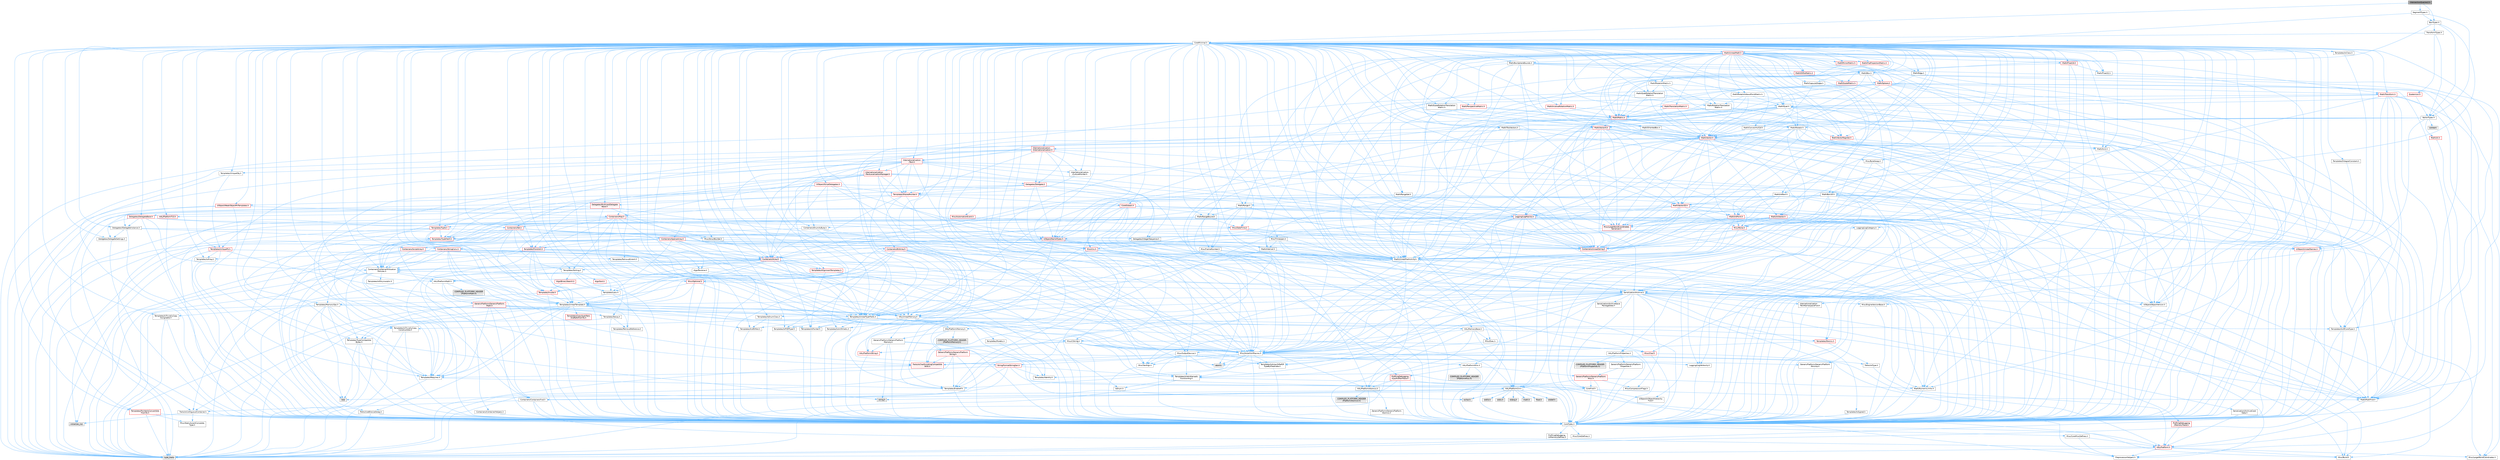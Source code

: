 digraph "IntersectionQueries2.h"
{
 // INTERACTIVE_SVG=YES
 // LATEX_PDF_SIZE
  bgcolor="transparent";
  edge [fontname=Helvetica,fontsize=10,labelfontname=Helvetica,labelfontsize=10];
  node [fontname=Helvetica,fontsize=10,shape=box,height=0.2,width=0.4];
  Node1 [id="Node000001",label="IntersectionQueries2.h",height=0.2,width=0.4,color="gray40", fillcolor="grey60", style="filled", fontcolor="black",tooltip=" "];
  Node1 -> Node2 [id="edge1_Node000001_Node000002",color="steelblue1",style="solid",tooltip=" "];
  Node2 [id="Node000002",label="BoxTypes.h",height=0.2,width=0.4,color="grey40", fillcolor="white", style="filled",URL="$d2/da2/BoxTypes_8h.html",tooltip=" "];
  Node2 -> Node3 [id="edge2_Node000002_Node000003",color="steelblue1",style="solid",tooltip=" "];
  Node3 [id="Node000003",label="Math/Box.h",height=0.2,width=0.4,color="grey40", fillcolor="white", style="filled",URL="$de/d0f/Box_8h.html",tooltip=" "];
  Node3 -> Node4 [id="edge3_Node000003_Node000004",color="steelblue1",style="solid",tooltip=" "];
  Node4 [id="Node000004",label="CoreTypes.h",height=0.2,width=0.4,color="grey40", fillcolor="white", style="filled",URL="$dc/dec/CoreTypes_8h.html",tooltip=" "];
  Node4 -> Node5 [id="edge4_Node000004_Node000005",color="steelblue1",style="solid",tooltip=" "];
  Node5 [id="Node000005",label="HAL/Platform.h",height=0.2,width=0.4,color="red", fillcolor="#FFF0F0", style="filled",URL="$d9/dd0/Platform_8h.html",tooltip=" "];
  Node5 -> Node6 [id="edge5_Node000005_Node000006",color="steelblue1",style="solid",tooltip=" "];
  Node6 [id="Node000006",label="Misc/Build.h",height=0.2,width=0.4,color="grey40", fillcolor="white", style="filled",URL="$d3/dbb/Build_8h.html",tooltip=" "];
  Node5 -> Node7 [id="edge6_Node000005_Node000007",color="steelblue1",style="solid",tooltip=" "];
  Node7 [id="Node000007",label="Misc/LargeWorldCoordinates.h",height=0.2,width=0.4,color="grey40", fillcolor="white", style="filled",URL="$d2/dcb/LargeWorldCoordinates_8h.html",tooltip=" "];
  Node5 -> Node8 [id="edge7_Node000005_Node000008",color="steelblue1",style="solid",tooltip=" "];
  Node8 [id="Node000008",label="type_traits",height=0.2,width=0.4,color="grey60", fillcolor="#E0E0E0", style="filled",tooltip=" "];
  Node5 -> Node9 [id="edge8_Node000005_Node000009",color="steelblue1",style="solid",tooltip=" "];
  Node9 [id="Node000009",label="PreprocessorHelpers.h",height=0.2,width=0.4,color="grey40", fillcolor="white", style="filled",URL="$db/ddb/PreprocessorHelpers_8h.html",tooltip=" "];
  Node4 -> Node15 [id="edge9_Node000004_Node000015",color="steelblue1",style="solid",tooltip=" "];
  Node15 [id="Node000015",label="ProfilingDebugging\l/UMemoryDefines.h",height=0.2,width=0.4,color="grey40", fillcolor="white", style="filled",URL="$d2/da2/UMemoryDefines_8h.html",tooltip=" "];
  Node4 -> Node16 [id="edge10_Node000004_Node000016",color="steelblue1",style="solid",tooltip=" "];
  Node16 [id="Node000016",label="Misc/CoreMiscDefines.h",height=0.2,width=0.4,color="grey40", fillcolor="white", style="filled",URL="$da/d38/CoreMiscDefines_8h.html",tooltip=" "];
  Node16 -> Node5 [id="edge11_Node000016_Node000005",color="steelblue1",style="solid",tooltip=" "];
  Node16 -> Node9 [id="edge12_Node000016_Node000009",color="steelblue1",style="solid",tooltip=" "];
  Node4 -> Node17 [id="edge13_Node000004_Node000017",color="steelblue1",style="solid",tooltip=" "];
  Node17 [id="Node000017",label="Misc/CoreDefines.h",height=0.2,width=0.4,color="grey40", fillcolor="white", style="filled",URL="$d3/dd2/CoreDefines_8h.html",tooltip=" "];
  Node3 -> Node18 [id="edge14_Node000003_Node000018",color="steelblue1",style="solid",tooltip=" "];
  Node18 [id="Node000018",label="Misc/AssertionMacros.h",height=0.2,width=0.4,color="grey40", fillcolor="white", style="filled",URL="$d0/dfa/AssertionMacros_8h.html",tooltip=" "];
  Node18 -> Node4 [id="edge15_Node000018_Node000004",color="steelblue1",style="solid",tooltip=" "];
  Node18 -> Node5 [id="edge16_Node000018_Node000005",color="steelblue1",style="solid",tooltip=" "];
  Node18 -> Node19 [id="edge17_Node000018_Node000019",color="steelblue1",style="solid",tooltip=" "];
  Node19 [id="Node000019",label="HAL/PlatformMisc.h",height=0.2,width=0.4,color="grey40", fillcolor="white", style="filled",URL="$d0/df5/PlatformMisc_8h.html",tooltip=" "];
  Node19 -> Node4 [id="edge18_Node000019_Node000004",color="steelblue1",style="solid",tooltip=" "];
  Node19 -> Node20 [id="edge19_Node000019_Node000020",color="steelblue1",style="solid",tooltip=" "];
  Node20 [id="Node000020",label="GenericPlatform/GenericPlatform\lMisc.h",height=0.2,width=0.4,color="red", fillcolor="#FFF0F0", style="filled",URL="$db/d9a/GenericPlatformMisc_8h.html",tooltip=" "];
  Node20 -> Node26 [id="edge20_Node000020_Node000026",color="steelblue1",style="solid",tooltip=" "];
  Node26 [id="Node000026",label="CoreFwd.h",height=0.2,width=0.4,color="grey40", fillcolor="white", style="filled",URL="$d1/d1e/CoreFwd_8h.html",tooltip=" "];
  Node26 -> Node4 [id="edge21_Node000026_Node000004",color="steelblue1",style="solid",tooltip=" "];
  Node26 -> Node27 [id="edge22_Node000026_Node000027",color="steelblue1",style="solid",tooltip=" "];
  Node27 [id="Node000027",label="Containers/ContainersFwd.h",height=0.2,width=0.4,color="grey40", fillcolor="white", style="filled",URL="$d4/d0a/ContainersFwd_8h.html",tooltip=" "];
  Node27 -> Node5 [id="edge23_Node000027_Node000005",color="steelblue1",style="solid",tooltip=" "];
  Node27 -> Node4 [id="edge24_Node000027_Node000004",color="steelblue1",style="solid",tooltip=" "];
  Node27 -> Node24 [id="edge25_Node000027_Node000024",color="steelblue1",style="solid",tooltip=" "];
  Node24 [id="Node000024",label="Traits/IsContiguousContainer.h",height=0.2,width=0.4,color="grey40", fillcolor="white", style="filled",URL="$d5/d3c/IsContiguousContainer_8h.html",tooltip=" "];
  Node24 -> Node4 [id="edge26_Node000024_Node000004",color="steelblue1",style="solid",tooltip=" "];
  Node24 -> Node25 [id="edge27_Node000024_Node000025",color="steelblue1",style="solid",tooltip=" "];
  Node25 [id="Node000025",label="Misc/StaticAssertComplete\lType.h",height=0.2,width=0.4,color="grey40", fillcolor="white", style="filled",URL="$d5/d4e/StaticAssertCompleteType_8h.html",tooltip=" "];
  Node24 -> Node23 [id="edge28_Node000024_Node000023",color="steelblue1",style="solid",tooltip=" "];
  Node23 [id="Node000023",label="initializer_list",height=0.2,width=0.4,color="grey60", fillcolor="#E0E0E0", style="filled",tooltip=" "];
  Node26 -> Node28 [id="edge29_Node000026_Node000028",color="steelblue1",style="solid",tooltip=" "];
  Node28 [id="Node000028",label="Math/MathFwd.h",height=0.2,width=0.4,color="grey40", fillcolor="white", style="filled",URL="$d2/d10/MathFwd_8h.html",tooltip=" "];
  Node28 -> Node5 [id="edge30_Node000028_Node000005",color="steelblue1",style="solid",tooltip=" "];
  Node26 -> Node29 [id="edge31_Node000026_Node000029",color="steelblue1",style="solid",tooltip=" "];
  Node29 [id="Node000029",label="UObject/UObjectHierarchy\lFwd.h",height=0.2,width=0.4,color="grey40", fillcolor="white", style="filled",URL="$d3/d13/UObjectHierarchyFwd_8h.html",tooltip=" "];
  Node20 -> Node4 [id="edge32_Node000020_Node000004",color="steelblue1",style="solid",tooltip=" "];
  Node20 -> Node31 [id="edge33_Node000020_Node000031",color="steelblue1",style="solid",tooltip=" "];
  Node31 [id="Node000031",label="HAL/PlatformCrt.h",height=0.2,width=0.4,color="grey40", fillcolor="white", style="filled",URL="$d8/d75/PlatformCrt_8h.html",tooltip=" "];
  Node31 -> Node32 [id="edge34_Node000031_Node000032",color="steelblue1",style="solid",tooltip=" "];
  Node32 [id="Node000032",label="new",height=0.2,width=0.4,color="grey60", fillcolor="#E0E0E0", style="filled",tooltip=" "];
  Node31 -> Node33 [id="edge35_Node000031_Node000033",color="steelblue1",style="solid",tooltip=" "];
  Node33 [id="Node000033",label="wchar.h",height=0.2,width=0.4,color="grey60", fillcolor="#E0E0E0", style="filled",tooltip=" "];
  Node31 -> Node34 [id="edge36_Node000031_Node000034",color="steelblue1",style="solid",tooltip=" "];
  Node34 [id="Node000034",label="stddef.h",height=0.2,width=0.4,color="grey60", fillcolor="#E0E0E0", style="filled",tooltip=" "];
  Node31 -> Node35 [id="edge37_Node000031_Node000035",color="steelblue1",style="solid",tooltip=" "];
  Node35 [id="Node000035",label="stdlib.h",height=0.2,width=0.4,color="grey60", fillcolor="#E0E0E0", style="filled",tooltip=" "];
  Node31 -> Node36 [id="edge38_Node000031_Node000036",color="steelblue1",style="solid",tooltip=" "];
  Node36 [id="Node000036",label="stdio.h",height=0.2,width=0.4,color="grey60", fillcolor="#E0E0E0", style="filled",tooltip=" "];
  Node31 -> Node37 [id="edge39_Node000031_Node000037",color="steelblue1",style="solid",tooltip=" "];
  Node37 [id="Node000037",label="stdarg.h",height=0.2,width=0.4,color="grey60", fillcolor="#E0E0E0", style="filled",tooltip=" "];
  Node31 -> Node38 [id="edge40_Node000031_Node000038",color="steelblue1",style="solid",tooltip=" "];
  Node38 [id="Node000038",label="math.h",height=0.2,width=0.4,color="grey60", fillcolor="#E0E0E0", style="filled",tooltip=" "];
  Node31 -> Node39 [id="edge41_Node000031_Node000039",color="steelblue1",style="solid",tooltip=" "];
  Node39 [id="Node000039",label="float.h",height=0.2,width=0.4,color="grey60", fillcolor="#E0E0E0", style="filled",tooltip=" "];
  Node31 -> Node40 [id="edge42_Node000031_Node000040",color="steelblue1",style="solid",tooltip=" "];
  Node40 [id="Node000040",label="string.h",height=0.2,width=0.4,color="grey60", fillcolor="#E0E0E0", style="filled",tooltip=" "];
  Node20 -> Node41 [id="edge43_Node000020_Node000041",color="steelblue1",style="solid",tooltip=" "];
  Node41 [id="Node000041",label="Math/NumericLimits.h",height=0.2,width=0.4,color="grey40", fillcolor="white", style="filled",URL="$df/d1b/NumericLimits_8h.html",tooltip=" "];
  Node41 -> Node4 [id="edge44_Node000041_Node000004",color="steelblue1",style="solid",tooltip=" "];
  Node20 -> Node42 [id="edge45_Node000020_Node000042",color="steelblue1",style="solid",tooltip=" "];
  Node42 [id="Node000042",label="Misc/CompressionFlags.h",height=0.2,width=0.4,color="grey40", fillcolor="white", style="filled",URL="$d9/d76/CompressionFlags_8h.html",tooltip=" "];
  Node19 -> Node46 [id="edge46_Node000019_Node000046",color="steelblue1",style="solid",tooltip=" "];
  Node46 [id="Node000046",label="COMPILED_PLATFORM_HEADER\l(PlatformMisc.h)",height=0.2,width=0.4,color="grey60", fillcolor="#E0E0E0", style="filled",tooltip=" "];
  Node19 -> Node47 [id="edge47_Node000019_Node000047",color="steelblue1",style="solid",tooltip=" "];
  Node47 [id="Node000047",label="ProfilingDebugging\l/CpuProfilerTrace.h",height=0.2,width=0.4,color="red", fillcolor="#FFF0F0", style="filled",URL="$da/dcb/CpuProfilerTrace_8h.html",tooltip=" "];
  Node47 -> Node4 [id="edge48_Node000047_Node000004",color="steelblue1",style="solid",tooltip=" "];
  Node47 -> Node27 [id="edge49_Node000047_Node000027",color="steelblue1",style="solid",tooltip=" "];
  Node47 -> Node48 [id="edge50_Node000047_Node000048",color="steelblue1",style="solid",tooltip=" "];
  Node48 [id="Node000048",label="HAL/PlatformAtomics.h",height=0.2,width=0.4,color="grey40", fillcolor="white", style="filled",URL="$d3/d36/PlatformAtomics_8h.html",tooltip=" "];
  Node48 -> Node4 [id="edge51_Node000048_Node000004",color="steelblue1",style="solid",tooltip=" "];
  Node48 -> Node49 [id="edge52_Node000048_Node000049",color="steelblue1",style="solid",tooltip=" "];
  Node49 [id="Node000049",label="GenericPlatform/GenericPlatform\lAtomics.h",height=0.2,width=0.4,color="grey40", fillcolor="white", style="filled",URL="$da/d72/GenericPlatformAtomics_8h.html",tooltip=" "];
  Node49 -> Node4 [id="edge53_Node000049_Node000004",color="steelblue1",style="solid",tooltip=" "];
  Node48 -> Node50 [id="edge54_Node000048_Node000050",color="steelblue1",style="solid",tooltip=" "];
  Node50 [id="Node000050",label="COMPILED_PLATFORM_HEADER\l(PlatformAtomics.h)",height=0.2,width=0.4,color="grey60", fillcolor="#E0E0E0", style="filled",tooltip=" "];
  Node47 -> Node9 [id="edge55_Node000047_Node000009",color="steelblue1",style="solid",tooltip=" "];
  Node47 -> Node6 [id="edge56_Node000047_Node000006",color="steelblue1",style="solid",tooltip=" "];
  Node18 -> Node9 [id="edge57_Node000018_Node000009",color="steelblue1",style="solid",tooltip=" "];
  Node18 -> Node55 [id="edge58_Node000018_Node000055",color="steelblue1",style="solid",tooltip=" "];
  Node55 [id="Node000055",label="Templates/EnableIf.h",height=0.2,width=0.4,color="grey40", fillcolor="white", style="filled",URL="$d7/d60/EnableIf_8h.html",tooltip=" "];
  Node55 -> Node4 [id="edge59_Node000055_Node000004",color="steelblue1",style="solid",tooltip=" "];
  Node18 -> Node56 [id="edge60_Node000018_Node000056",color="steelblue1",style="solid",tooltip=" "];
  Node56 [id="Node000056",label="Templates/IsArrayOrRefOf\lTypeByPredicate.h",height=0.2,width=0.4,color="grey40", fillcolor="white", style="filled",URL="$d6/da1/IsArrayOrRefOfTypeByPredicate_8h.html",tooltip=" "];
  Node56 -> Node4 [id="edge61_Node000056_Node000004",color="steelblue1",style="solid",tooltip=" "];
  Node18 -> Node57 [id="edge62_Node000018_Node000057",color="steelblue1",style="solid",tooltip=" "];
  Node57 [id="Node000057",label="Templates/IsValidVariadic\lFunctionArg.h",height=0.2,width=0.4,color="grey40", fillcolor="white", style="filled",URL="$d0/dc8/IsValidVariadicFunctionArg_8h.html",tooltip=" "];
  Node57 -> Node4 [id="edge63_Node000057_Node000004",color="steelblue1",style="solid",tooltip=" "];
  Node57 -> Node58 [id="edge64_Node000057_Node000058",color="steelblue1",style="solid",tooltip=" "];
  Node58 [id="Node000058",label="IsEnum.h",height=0.2,width=0.4,color="grey40", fillcolor="white", style="filled",URL="$d4/de5/IsEnum_8h.html",tooltip=" "];
  Node57 -> Node8 [id="edge65_Node000057_Node000008",color="steelblue1",style="solid",tooltip=" "];
  Node18 -> Node59 [id="edge66_Node000018_Node000059",color="steelblue1",style="solid",tooltip=" "];
  Node59 [id="Node000059",label="Traits/IsCharEncodingCompatible\lWith.h",height=0.2,width=0.4,color="red", fillcolor="#FFF0F0", style="filled",URL="$df/dd1/IsCharEncodingCompatibleWith_8h.html",tooltip=" "];
  Node59 -> Node8 [id="edge67_Node000059_Node000008",color="steelblue1",style="solid",tooltip=" "];
  Node18 -> Node61 [id="edge68_Node000018_Node000061",color="steelblue1",style="solid",tooltip=" "];
  Node61 [id="Node000061",label="Misc/VarArgs.h",height=0.2,width=0.4,color="grey40", fillcolor="white", style="filled",URL="$d5/d6f/VarArgs_8h.html",tooltip=" "];
  Node61 -> Node4 [id="edge69_Node000061_Node000004",color="steelblue1",style="solid",tooltip=" "];
  Node18 -> Node62 [id="edge70_Node000018_Node000062",color="steelblue1",style="solid",tooltip=" "];
  Node62 [id="Node000062",label="String/FormatStringSan.h",height=0.2,width=0.4,color="red", fillcolor="#FFF0F0", style="filled",URL="$d3/d8b/FormatStringSan_8h.html",tooltip=" "];
  Node62 -> Node8 [id="edge71_Node000062_Node000008",color="steelblue1",style="solid",tooltip=" "];
  Node62 -> Node4 [id="edge72_Node000062_Node000004",color="steelblue1",style="solid",tooltip=" "];
  Node62 -> Node63 [id="edge73_Node000062_Node000063",color="steelblue1",style="solid",tooltip=" "];
  Node63 [id="Node000063",label="Templates/Requires.h",height=0.2,width=0.4,color="grey40", fillcolor="white", style="filled",URL="$dc/d96/Requires_8h.html",tooltip=" "];
  Node63 -> Node55 [id="edge74_Node000063_Node000055",color="steelblue1",style="solid",tooltip=" "];
  Node63 -> Node8 [id="edge75_Node000063_Node000008",color="steelblue1",style="solid",tooltip=" "];
  Node62 -> Node64 [id="edge76_Node000062_Node000064",color="steelblue1",style="solid",tooltip=" "];
  Node64 [id="Node000064",label="Templates/Identity.h",height=0.2,width=0.4,color="grey40", fillcolor="white", style="filled",URL="$d0/dd5/Identity_8h.html",tooltip=" "];
  Node62 -> Node57 [id="edge77_Node000062_Node000057",color="steelblue1",style="solid",tooltip=" "];
  Node62 -> Node27 [id="edge78_Node000062_Node000027",color="steelblue1",style="solid",tooltip=" "];
  Node18 -> Node68 [id="edge79_Node000018_Node000068",color="steelblue1",style="solid",tooltip=" "];
  Node68 [id="Node000068",label="atomic",height=0.2,width=0.4,color="grey60", fillcolor="#E0E0E0", style="filled",tooltip=" "];
  Node3 -> Node28 [id="edge80_Node000003_Node000028",color="steelblue1",style="solid",tooltip=" "];
  Node3 -> Node69 [id="edge81_Node000003_Node000069",color="steelblue1",style="solid",tooltip=" "];
  Node69 [id="Node000069",label="Math/UnrealMathUtility.h",height=0.2,width=0.4,color="grey40", fillcolor="white", style="filled",URL="$db/db8/UnrealMathUtility_8h.html",tooltip=" "];
  Node69 -> Node4 [id="edge82_Node000069_Node000004",color="steelblue1",style="solid",tooltip=" "];
  Node69 -> Node18 [id="edge83_Node000069_Node000018",color="steelblue1",style="solid",tooltip=" "];
  Node69 -> Node70 [id="edge84_Node000069_Node000070",color="steelblue1",style="solid",tooltip=" "];
  Node70 [id="Node000070",label="HAL/PlatformMath.h",height=0.2,width=0.4,color="grey40", fillcolor="white", style="filled",URL="$dc/d53/PlatformMath_8h.html",tooltip=" "];
  Node70 -> Node4 [id="edge85_Node000070_Node000004",color="steelblue1",style="solid",tooltip=" "];
  Node70 -> Node71 [id="edge86_Node000070_Node000071",color="steelblue1",style="solid",tooltip=" "];
  Node71 [id="Node000071",label="GenericPlatform/GenericPlatform\lMath.h",height=0.2,width=0.4,color="red", fillcolor="#FFF0F0", style="filled",URL="$d5/d79/GenericPlatformMath_8h.html",tooltip=" "];
  Node71 -> Node4 [id="edge87_Node000071_Node000004",color="steelblue1",style="solid",tooltip=" "];
  Node71 -> Node27 [id="edge88_Node000071_Node000027",color="steelblue1",style="solid",tooltip=" "];
  Node71 -> Node31 [id="edge89_Node000071_Node000031",color="steelblue1",style="solid",tooltip=" "];
  Node71 -> Node72 [id="edge90_Node000071_Node000072",color="steelblue1",style="solid",tooltip=" "];
  Node72 [id="Node000072",label="Templates/AndOrNot.h",height=0.2,width=0.4,color="grey40", fillcolor="white", style="filled",URL="$db/d0a/AndOrNot_8h.html",tooltip=" "];
  Node72 -> Node4 [id="edge91_Node000072_Node000004",color="steelblue1",style="solid",tooltip=" "];
  Node71 -> Node73 [id="edge92_Node000071_Node000073",color="steelblue1",style="solid",tooltip=" "];
  Node73 [id="Node000073",label="Templates/Decay.h",height=0.2,width=0.4,color="grey40", fillcolor="white", style="filled",URL="$dd/d0f/Decay_8h.html",tooltip=" "];
  Node73 -> Node4 [id="edge93_Node000073_Node000004",color="steelblue1",style="solid",tooltip=" "];
  Node73 -> Node74 [id="edge94_Node000073_Node000074",color="steelblue1",style="solid",tooltip=" "];
  Node74 [id="Node000074",label="Templates/RemoveReference.h",height=0.2,width=0.4,color="grey40", fillcolor="white", style="filled",URL="$da/dbe/RemoveReference_8h.html",tooltip=" "];
  Node74 -> Node4 [id="edge95_Node000074_Node000004",color="steelblue1",style="solid",tooltip=" "];
  Node73 -> Node8 [id="edge96_Node000073_Node000008",color="steelblue1",style="solid",tooltip=" "];
  Node71 -> Node76 [id="edge97_Node000071_Node000076",color="steelblue1",style="solid",tooltip=" "];
  Node76 [id="Node000076",label="Templates/UnrealTypeTraits.h",height=0.2,width=0.4,color="grey40", fillcolor="white", style="filled",URL="$d2/d2d/UnrealTypeTraits_8h.html",tooltip=" "];
  Node76 -> Node4 [id="edge98_Node000076_Node000004",color="steelblue1",style="solid",tooltip=" "];
  Node76 -> Node77 [id="edge99_Node000076_Node000077",color="steelblue1",style="solid",tooltip=" "];
  Node77 [id="Node000077",label="Templates/IsPointer.h",height=0.2,width=0.4,color="grey40", fillcolor="white", style="filled",URL="$d7/d05/IsPointer_8h.html",tooltip=" "];
  Node77 -> Node4 [id="edge100_Node000077_Node000004",color="steelblue1",style="solid",tooltip=" "];
  Node76 -> Node18 [id="edge101_Node000076_Node000018",color="steelblue1",style="solid",tooltip=" "];
  Node76 -> Node72 [id="edge102_Node000076_Node000072",color="steelblue1",style="solid",tooltip=" "];
  Node76 -> Node55 [id="edge103_Node000076_Node000055",color="steelblue1",style="solid",tooltip=" "];
  Node76 -> Node78 [id="edge104_Node000076_Node000078",color="steelblue1",style="solid",tooltip=" "];
  Node78 [id="Node000078",label="Templates/IsArithmetic.h",height=0.2,width=0.4,color="grey40", fillcolor="white", style="filled",URL="$d2/d5d/IsArithmetic_8h.html",tooltip=" "];
  Node78 -> Node4 [id="edge105_Node000078_Node000004",color="steelblue1",style="solid",tooltip=" "];
  Node76 -> Node58 [id="edge106_Node000076_Node000058",color="steelblue1",style="solid",tooltip=" "];
  Node76 -> Node79 [id="edge107_Node000076_Node000079",color="steelblue1",style="solid",tooltip=" "];
  Node79 [id="Node000079",label="Templates/Models.h",height=0.2,width=0.4,color="grey40", fillcolor="white", style="filled",URL="$d3/d0c/Models_8h.html",tooltip=" "];
  Node79 -> Node64 [id="edge108_Node000079_Node000064",color="steelblue1",style="solid",tooltip=" "];
  Node76 -> Node80 [id="edge109_Node000076_Node000080",color="steelblue1",style="solid",tooltip=" "];
  Node80 [id="Node000080",label="Templates/IsPODType.h",height=0.2,width=0.4,color="grey40", fillcolor="white", style="filled",URL="$d7/db1/IsPODType_8h.html",tooltip=" "];
  Node80 -> Node4 [id="edge110_Node000080_Node000004",color="steelblue1",style="solid",tooltip=" "];
  Node76 -> Node81 [id="edge111_Node000076_Node000081",color="steelblue1",style="solid",tooltip=" "];
  Node81 [id="Node000081",label="Templates/IsUECoreType.h",height=0.2,width=0.4,color="grey40", fillcolor="white", style="filled",URL="$d1/db8/IsUECoreType_8h.html",tooltip=" "];
  Node81 -> Node4 [id="edge112_Node000081_Node000004",color="steelblue1",style="solid",tooltip=" "];
  Node81 -> Node8 [id="edge113_Node000081_Node000008",color="steelblue1",style="solid",tooltip=" "];
  Node76 -> Node82 [id="edge114_Node000076_Node000082",color="steelblue1",style="solid",tooltip=" "];
  Node82 [id="Node000082",label="Templates/IsTriviallyCopy\lConstructible.h",height=0.2,width=0.4,color="grey40", fillcolor="white", style="filled",URL="$d3/d78/IsTriviallyCopyConstructible_8h.html",tooltip=" "];
  Node82 -> Node4 [id="edge115_Node000082_Node000004",color="steelblue1",style="solid",tooltip=" "];
  Node82 -> Node8 [id="edge116_Node000082_Node000008",color="steelblue1",style="solid",tooltip=" "];
  Node71 -> Node63 [id="edge117_Node000071_Node000063",color="steelblue1",style="solid",tooltip=" "];
  Node71 -> Node86 [id="edge118_Node000071_Node000086",color="steelblue1",style="solid",tooltip=" "];
  Node86 [id="Node000086",label="Templates/TypeCompatible\lBytes.h",height=0.2,width=0.4,color="grey40", fillcolor="white", style="filled",URL="$df/d0a/TypeCompatibleBytes_8h.html",tooltip=" "];
  Node86 -> Node4 [id="edge119_Node000086_Node000004",color="steelblue1",style="solid",tooltip=" "];
  Node86 -> Node40 [id="edge120_Node000086_Node000040",color="steelblue1",style="solid",tooltip=" "];
  Node86 -> Node32 [id="edge121_Node000086_Node000032",color="steelblue1",style="solid",tooltip=" "];
  Node86 -> Node8 [id="edge122_Node000086_Node000008",color="steelblue1",style="solid",tooltip=" "];
  Node71 -> Node8 [id="edge123_Node000071_Node000008",color="steelblue1",style="solid",tooltip=" "];
  Node70 -> Node88 [id="edge124_Node000070_Node000088",color="steelblue1",style="solid",tooltip=" "];
  Node88 [id="Node000088",label="COMPILED_PLATFORM_HEADER\l(PlatformMath.h)",height=0.2,width=0.4,color="grey60", fillcolor="#E0E0E0", style="filled",tooltip=" "];
  Node69 -> Node28 [id="edge125_Node000069_Node000028",color="steelblue1",style="solid",tooltip=" "];
  Node69 -> Node64 [id="edge126_Node000069_Node000064",color="steelblue1",style="solid",tooltip=" "];
  Node69 -> Node63 [id="edge127_Node000069_Node000063",color="steelblue1",style="solid",tooltip=" "];
  Node3 -> Node89 [id="edge128_Node000003_Node000089",color="steelblue1",style="solid",tooltip=" "];
  Node89 [id="Node000089",label="Containers/UnrealString.h",height=0.2,width=0.4,color="red", fillcolor="#FFF0F0", style="filled",URL="$d5/dba/UnrealString_8h.html",tooltip=" "];
  Node3 -> Node93 [id="edge129_Node000003_Node000093",color="steelblue1",style="solid",tooltip=" "];
  Node93 [id="Node000093",label="Math/Vector.h",height=0.2,width=0.4,color="red", fillcolor="#FFF0F0", style="filled",URL="$d6/dbe/Vector_8h.html",tooltip=" "];
  Node93 -> Node4 [id="edge130_Node000093_Node000004",color="steelblue1",style="solid",tooltip=" "];
  Node93 -> Node18 [id="edge131_Node000093_Node000018",color="steelblue1",style="solid",tooltip=" "];
  Node93 -> Node28 [id="edge132_Node000093_Node000028",color="steelblue1",style="solid",tooltip=" "];
  Node93 -> Node41 [id="edge133_Node000093_Node000041",color="steelblue1",style="solid",tooltip=" "];
  Node93 -> Node94 [id="edge134_Node000093_Node000094",color="steelblue1",style="solid",tooltip=" "];
  Node94 [id="Node000094",label="Misc/Crc.h",height=0.2,width=0.4,color="red", fillcolor="#FFF0F0", style="filled",URL="$d4/dd2/Crc_8h.html",tooltip=" "];
  Node94 -> Node4 [id="edge135_Node000094_Node000004",color="steelblue1",style="solid",tooltip=" "];
  Node94 -> Node95 [id="edge136_Node000094_Node000095",color="steelblue1",style="solid",tooltip=" "];
  Node95 [id="Node000095",label="HAL/PlatformString.h",height=0.2,width=0.4,color="red", fillcolor="#FFF0F0", style="filled",URL="$db/db5/PlatformString_8h.html",tooltip=" "];
  Node95 -> Node4 [id="edge137_Node000095_Node000004",color="steelblue1",style="solid",tooltip=" "];
  Node94 -> Node18 [id="edge138_Node000094_Node000018",color="steelblue1",style="solid",tooltip=" "];
  Node94 -> Node97 [id="edge139_Node000094_Node000097",color="steelblue1",style="solid",tooltip=" "];
  Node97 [id="Node000097",label="Misc/CString.h",height=0.2,width=0.4,color="grey40", fillcolor="white", style="filled",URL="$d2/d49/CString_8h.html",tooltip=" "];
  Node97 -> Node4 [id="edge140_Node000097_Node000004",color="steelblue1",style="solid",tooltip=" "];
  Node97 -> Node31 [id="edge141_Node000097_Node000031",color="steelblue1",style="solid",tooltip=" "];
  Node97 -> Node95 [id="edge142_Node000097_Node000095",color="steelblue1",style="solid",tooltip=" "];
  Node97 -> Node18 [id="edge143_Node000097_Node000018",color="steelblue1",style="solid",tooltip=" "];
  Node97 -> Node98 [id="edge144_Node000097_Node000098",color="steelblue1",style="solid",tooltip=" "];
  Node98 [id="Node000098",label="Misc/Char.h",height=0.2,width=0.4,color="red", fillcolor="#FFF0F0", style="filled",URL="$d0/d58/Char_8h.html",tooltip=" "];
  Node98 -> Node4 [id="edge145_Node000098_Node000004",color="steelblue1",style="solid",tooltip=" "];
  Node98 -> Node99 [id="edge146_Node000098_Node000099",color="steelblue1",style="solid",tooltip=" "];
  Node99 [id="Node000099",label="Traits/IntType.h",height=0.2,width=0.4,color="grey40", fillcolor="white", style="filled",URL="$d7/deb/IntType_8h.html",tooltip=" "];
  Node99 -> Node5 [id="edge147_Node000099_Node000005",color="steelblue1",style="solid",tooltip=" "];
  Node98 -> Node8 [id="edge148_Node000098_Node000008",color="steelblue1",style="solid",tooltip=" "];
  Node97 -> Node61 [id="edge149_Node000097_Node000061",color="steelblue1",style="solid",tooltip=" "];
  Node97 -> Node56 [id="edge150_Node000097_Node000056",color="steelblue1",style="solid",tooltip=" "];
  Node97 -> Node57 [id="edge151_Node000097_Node000057",color="steelblue1",style="solid",tooltip=" "];
  Node97 -> Node59 [id="edge152_Node000097_Node000059",color="steelblue1",style="solid",tooltip=" "];
  Node94 -> Node98 [id="edge153_Node000094_Node000098",color="steelblue1",style="solid",tooltip=" "];
  Node94 -> Node76 [id="edge154_Node000094_Node000076",color="steelblue1",style="solid",tooltip=" "];
  Node93 -> Node69 [id="edge155_Node000093_Node000069",color="steelblue1",style="solid",tooltip=" "];
  Node93 -> Node89 [id="edge156_Node000093_Node000089",color="steelblue1",style="solid",tooltip=" "];
  Node93 -> Node102 [id="edge157_Node000093_Node000102",color="steelblue1",style="solid",tooltip=" "];
  Node102 [id="Node000102",label="Misc/Parse.h",height=0.2,width=0.4,color="red", fillcolor="#FFF0F0", style="filled",URL="$dc/d71/Parse_8h.html",tooltip=" "];
  Node102 -> Node89 [id="edge158_Node000102_Node000089",color="steelblue1",style="solid",tooltip=" "];
  Node102 -> Node4 [id="edge159_Node000102_Node000004",color="steelblue1",style="solid",tooltip=" "];
  Node102 -> Node31 [id="edge160_Node000102_Node000031",color="steelblue1",style="solid",tooltip=" "];
  Node102 -> Node6 [id="edge161_Node000102_Node000006",color="steelblue1",style="solid",tooltip=" "];
  Node102 -> Node103 [id="edge162_Node000102_Node000103",color="steelblue1",style="solid",tooltip=" "];
  Node103 [id="Node000103",label="Templates/Function.h",height=0.2,width=0.4,color="red", fillcolor="#FFF0F0", style="filled",URL="$df/df5/Function_8h.html",tooltip=" "];
  Node103 -> Node4 [id="edge163_Node000103_Node000004",color="steelblue1",style="solid",tooltip=" "];
  Node103 -> Node18 [id="edge164_Node000103_Node000018",color="steelblue1",style="solid",tooltip=" "];
  Node103 -> Node106 [id="edge165_Node000103_Node000106",color="steelblue1",style="solid",tooltip=" "];
  Node106 [id="Node000106",label="HAL/UnrealMemory.h",height=0.2,width=0.4,color="grey40", fillcolor="white", style="filled",URL="$d9/d96/UnrealMemory_8h.html",tooltip=" "];
  Node106 -> Node4 [id="edge166_Node000106_Node000004",color="steelblue1",style="solid",tooltip=" "];
  Node106 -> Node107 [id="edge167_Node000106_Node000107",color="steelblue1",style="solid",tooltip=" "];
  Node107 [id="Node000107",label="GenericPlatform/GenericPlatform\lMemory.h",height=0.2,width=0.4,color="grey40", fillcolor="white", style="filled",URL="$dd/d22/GenericPlatformMemory_8h.html",tooltip=" "];
  Node107 -> Node26 [id="edge168_Node000107_Node000026",color="steelblue1",style="solid",tooltip=" "];
  Node107 -> Node4 [id="edge169_Node000107_Node000004",color="steelblue1",style="solid",tooltip=" "];
  Node107 -> Node95 [id="edge170_Node000107_Node000095",color="steelblue1",style="solid",tooltip=" "];
  Node107 -> Node40 [id="edge171_Node000107_Node000040",color="steelblue1",style="solid",tooltip=" "];
  Node107 -> Node33 [id="edge172_Node000107_Node000033",color="steelblue1",style="solid",tooltip=" "];
  Node106 -> Node108 [id="edge173_Node000106_Node000108",color="steelblue1",style="solid",tooltip=" "];
  Node108 [id="Node000108",label="HAL/MemoryBase.h",height=0.2,width=0.4,color="grey40", fillcolor="white", style="filled",URL="$d6/d9f/MemoryBase_8h.html",tooltip=" "];
  Node108 -> Node4 [id="edge174_Node000108_Node000004",color="steelblue1",style="solid",tooltip=" "];
  Node108 -> Node48 [id="edge175_Node000108_Node000048",color="steelblue1",style="solid",tooltip=" "];
  Node108 -> Node31 [id="edge176_Node000108_Node000031",color="steelblue1",style="solid",tooltip=" "];
  Node108 -> Node109 [id="edge177_Node000108_Node000109",color="steelblue1",style="solid",tooltip=" "];
  Node109 [id="Node000109",label="Misc/Exec.h",height=0.2,width=0.4,color="grey40", fillcolor="white", style="filled",URL="$de/ddb/Exec_8h.html",tooltip=" "];
  Node109 -> Node4 [id="edge178_Node000109_Node000004",color="steelblue1",style="solid",tooltip=" "];
  Node109 -> Node18 [id="edge179_Node000109_Node000018",color="steelblue1",style="solid",tooltip=" "];
  Node108 -> Node110 [id="edge180_Node000108_Node000110",color="steelblue1",style="solid",tooltip=" "];
  Node110 [id="Node000110",label="Misc/OutputDevice.h",height=0.2,width=0.4,color="grey40", fillcolor="white", style="filled",URL="$d7/d32/OutputDevice_8h.html",tooltip=" "];
  Node110 -> Node26 [id="edge181_Node000110_Node000026",color="steelblue1",style="solid",tooltip=" "];
  Node110 -> Node4 [id="edge182_Node000110_Node000004",color="steelblue1",style="solid",tooltip=" "];
  Node110 -> Node111 [id="edge183_Node000110_Node000111",color="steelblue1",style="solid",tooltip=" "];
  Node111 [id="Node000111",label="Logging/LogVerbosity.h",height=0.2,width=0.4,color="grey40", fillcolor="white", style="filled",URL="$d2/d8f/LogVerbosity_8h.html",tooltip=" "];
  Node111 -> Node4 [id="edge184_Node000111_Node000004",color="steelblue1",style="solid",tooltip=" "];
  Node110 -> Node61 [id="edge185_Node000110_Node000061",color="steelblue1",style="solid",tooltip=" "];
  Node110 -> Node56 [id="edge186_Node000110_Node000056",color="steelblue1",style="solid",tooltip=" "];
  Node110 -> Node57 [id="edge187_Node000110_Node000057",color="steelblue1",style="solid",tooltip=" "];
  Node110 -> Node59 [id="edge188_Node000110_Node000059",color="steelblue1",style="solid",tooltip=" "];
  Node108 -> Node112 [id="edge189_Node000108_Node000112",color="steelblue1",style="solid",tooltip=" "];
  Node112 [id="Node000112",label="Templates/Atomic.h",height=0.2,width=0.4,color="red", fillcolor="#FFF0F0", style="filled",URL="$d3/d91/Atomic_8h.html",tooltip=" "];
  Node112 -> Node99 [id="edge190_Node000112_Node000099",color="steelblue1",style="solid",tooltip=" "];
  Node112 -> Node68 [id="edge191_Node000112_Node000068",color="steelblue1",style="solid",tooltip=" "];
  Node106 -> Node117 [id="edge192_Node000106_Node000117",color="steelblue1",style="solid",tooltip=" "];
  Node117 [id="Node000117",label="HAL/PlatformMemory.h",height=0.2,width=0.4,color="grey40", fillcolor="white", style="filled",URL="$de/d68/PlatformMemory_8h.html",tooltip=" "];
  Node117 -> Node4 [id="edge193_Node000117_Node000004",color="steelblue1",style="solid",tooltip=" "];
  Node117 -> Node107 [id="edge194_Node000117_Node000107",color="steelblue1",style="solid",tooltip=" "];
  Node117 -> Node118 [id="edge195_Node000117_Node000118",color="steelblue1",style="solid",tooltip=" "];
  Node118 [id="Node000118",label="COMPILED_PLATFORM_HEADER\l(PlatformMemory.h)",height=0.2,width=0.4,color="grey60", fillcolor="#E0E0E0", style="filled",tooltip=" "];
  Node106 -> Node119 [id="edge196_Node000106_Node000119",color="steelblue1",style="solid",tooltip=" "];
  Node119 [id="Node000119",label="ProfilingDebugging\l/MemoryTrace.h",height=0.2,width=0.4,color="red", fillcolor="#FFF0F0", style="filled",URL="$da/dd7/MemoryTrace_8h.html",tooltip=" "];
  Node119 -> Node5 [id="edge197_Node000119_Node000005",color="steelblue1",style="solid",tooltip=" "];
  Node106 -> Node77 [id="edge198_Node000106_Node000077",color="steelblue1",style="solid",tooltip=" "];
  Node103 -> Node76 [id="edge199_Node000103_Node000076",color="steelblue1",style="solid",tooltip=" "];
  Node103 -> Node121 [id="edge200_Node000103_Node000121",color="steelblue1",style="solid",tooltip=" "];
  Node121 [id="Node000121",label="Templates/Invoke.h",height=0.2,width=0.4,color="red", fillcolor="#FFF0F0", style="filled",URL="$d7/deb/Invoke_8h.html",tooltip=" "];
  Node121 -> Node4 [id="edge201_Node000121_Node000004",color="steelblue1",style="solid",tooltip=" "];
  Node121 -> Node123 [id="edge202_Node000121_Node000123",color="steelblue1",style="solid",tooltip=" "];
  Node123 [id="Node000123",label="Templates/UnrealTemplate.h",height=0.2,width=0.4,color="grey40", fillcolor="white", style="filled",URL="$d4/d24/UnrealTemplate_8h.html",tooltip=" "];
  Node123 -> Node4 [id="edge203_Node000123_Node000004",color="steelblue1",style="solid",tooltip=" "];
  Node123 -> Node77 [id="edge204_Node000123_Node000077",color="steelblue1",style="solid",tooltip=" "];
  Node123 -> Node106 [id="edge205_Node000123_Node000106",color="steelblue1",style="solid",tooltip=" "];
  Node123 -> Node124 [id="edge206_Node000123_Node000124",color="steelblue1",style="solid",tooltip=" "];
  Node124 [id="Node000124",label="Templates/CopyQualifiers\lAndRefsFromTo.h",height=0.2,width=0.4,color="red", fillcolor="#FFF0F0", style="filled",URL="$d3/db3/CopyQualifiersAndRefsFromTo_8h.html",tooltip=" "];
  Node123 -> Node76 [id="edge207_Node000123_Node000076",color="steelblue1",style="solid",tooltip=" "];
  Node123 -> Node74 [id="edge208_Node000123_Node000074",color="steelblue1",style="solid",tooltip=" "];
  Node123 -> Node63 [id="edge209_Node000123_Node000063",color="steelblue1",style="solid",tooltip=" "];
  Node123 -> Node86 [id="edge210_Node000123_Node000086",color="steelblue1",style="solid",tooltip=" "];
  Node123 -> Node64 [id="edge211_Node000123_Node000064",color="steelblue1",style="solid",tooltip=" "];
  Node123 -> Node24 [id="edge212_Node000123_Node000024",color="steelblue1",style="solid",tooltip=" "];
  Node123 -> Node126 [id="edge213_Node000123_Node000126",color="steelblue1",style="solid",tooltip=" "];
  Node126 [id="Node000126",label="Traits/UseBitwiseSwap.h",height=0.2,width=0.4,color="grey40", fillcolor="white", style="filled",URL="$db/df3/UseBitwiseSwap_8h.html",tooltip=" "];
  Node126 -> Node4 [id="edge214_Node000126_Node000004",color="steelblue1",style="solid",tooltip=" "];
  Node126 -> Node8 [id="edge215_Node000126_Node000008",color="steelblue1",style="solid",tooltip=" "];
  Node123 -> Node8 [id="edge216_Node000123_Node000008",color="steelblue1",style="solid",tooltip=" "];
  Node121 -> Node8 [id="edge217_Node000121_Node000008",color="steelblue1",style="solid",tooltip=" "];
  Node103 -> Node123 [id="edge218_Node000103_Node000123",color="steelblue1",style="solid",tooltip=" "];
  Node103 -> Node63 [id="edge219_Node000103_Node000063",color="steelblue1",style="solid",tooltip=" "];
  Node103 -> Node69 [id="edge220_Node000103_Node000069",color="steelblue1",style="solid",tooltip=" "];
  Node103 -> Node32 [id="edge221_Node000103_Node000032",color="steelblue1",style="solid",tooltip=" "];
  Node103 -> Node8 [id="edge222_Node000103_Node000008",color="steelblue1",style="solid",tooltip=" "];
  Node93 -> Node127 [id="edge223_Node000093_Node000127",color="steelblue1",style="solid",tooltip=" "];
  Node127 [id="Node000127",label="Misc/LargeWorldCoordinates\lSerializer.h",height=0.2,width=0.4,color="red", fillcolor="#FFF0F0", style="filled",URL="$d7/df9/LargeWorldCoordinatesSerializer_8h.html",tooltip=" "];
  Node127 -> Node128 [id="edge224_Node000127_Node000128",color="steelblue1",style="solid",tooltip=" "];
  Node128 [id="Node000128",label="UObject/NameTypes.h",height=0.2,width=0.4,color="red", fillcolor="#FFF0F0", style="filled",URL="$d6/d35/NameTypes_8h.html",tooltip=" "];
  Node128 -> Node4 [id="edge225_Node000128_Node000004",color="steelblue1",style="solid",tooltip=" "];
  Node128 -> Node18 [id="edge226_Node000128_Node000018",color="steelblue1",style="solid",tooltip=" "];
  Node128 -> Node106 [id="edge227_Node000128_Node000106",color="steelblue1",style="solid",tooltip=" "];
  Node128 -> Node76 [id="edge228_Node000128_Node000076",color="steelblue1",style="solid",tooltip=" "];
  Node128 -> Node123 [id="edge229_Node000128_Node000123",color="steelblue1",style="solid",tooltip=" "];
  Node128 -> Node89 [id="edge230_Node000128_Node000089",color="steelblue1",style="solid",tooltip=" "];
  Node128 -> Node132 [id="edge231_Node000128_Node000132",color="steelblue1",style="solid",tooltip=" "];
  Node132 [id="Node000132",label="Containers/StringConv.h",height=0.2,width=0.4,color="red", fillcolor="#FFF0F0", style="filled",URL="$d3/ddf/StringConv_8h.html",tooltip=" "];
  Node132 -> Node4 [id="edge232_Node000132_Node000004",color="steelblue1",style="solid",tooltip=" "];
  Node132 -> Node18 [id="edge233_Node000132_Node000018",color="steelblue1",style="solid",tooltip=" "];
  Node132 -> Node133 [id="edge234_Node000132_Node000133",color="steelblue1",style="solid",tooltip=" "];
  Node133 [id="Node000133",label="Containers/ContainerAllocation\lPolicies.h",height=0.2,width=0.4,color="grey40", fillcolor="white", style="filled",URL="$d7/dff/ContainerAllocationPolicies_8h.html",tooltip=" "];
  Node133 -> Node4 [id="edge235_Node000133_Node000004",color="steelblue1",style="solid",tooltip=" "];
  Node133 -> Node134 [id="edge236_Node000133_Node000134",color="steelblue1",style="solid",tooltip=" "];
  Node134 [id="Node000134",label="Containers/ContainerHelpers.h",height=0.2,width=0.4,color="grey40", fillcolor="white", style="filled",URL="$d7/d33/ContainerHelpers_8h.html",tooltip=" "];
  Node134 -> Node4 [id="edge237_Node000134_Node000004",color="steelblue1",style="solid",tooltip=" "];
  Node133 -> Node133 [id="edge238_Node000133_Node000133",color="steelblue1",style="solid",tooltip=" "];
  Node133 -> Node70 [id="edge239_Node000133_Node000070",color="steelblue1",style="solid",tooltip=" "];
  Node133 -> Node106 [id="edge240_Node000133_Node000106",color="steelblue1",style="solid",tooltip=" "];
  Node133 -> Node41 [id="edge241_Node000133_Node000041",color="steelblue1",style="solid",tooltip=" "];
  Node133 -> Node18 [id="edge242_Node000133_Node000018",color="steelblue1",style="solid",tooltip=" "];
  Node133 -> Node135 [id="edge243_Node000133_Node000135",color="steelblue1",style="solid",tooltip=" "];
  Node135 [id="Node000135",label="Templates/IsPolymorphic.h",height=0.2,width=0.4,color="grey40", fillcolor="white", style="filled",URL="$dc/d20/IsPolymorphic_8h.html",tooltip=" "];
  Node133 -> Node136 [id="edge244_Node000133_Node000136",color="steelblue1",style="solid",tooltip=" "];
  Node136 [id="Node000136",label="Templates/MemoryOps.h",height=0.2,width=0.4,color="grey40", fillcolor="white", style="filled",URL="$db/dea/MemoryOps_8h.html",tooltip=" "];
  Node136 -> Node4 [id="edge245_Node000136_Node000004",color="steelblue1",style="solid",tooltip=" "];
  Node136 -> Node106 [id="edge246_Node000136_Node000106",color="steelblue1",style="solid",tooltip=" "];
  Node136 -> Node116 [id="edge247_Node000136_Node000116",color="steelblue1",style="solid",tooltip=" "];
  Node116 [id="Node000116",label="Templates/IsTriviallyCopy\lAssignable.h",height=0.2,width=0.4,color="grey40", fillcolor="white", style="filled",URL="$d2/df2/IsTriviallyCopyAssignable_8h.html",tooltip=" "];
  Node116 -> Node4 [id="edge248_Node000116_Node000004",color="steelblue1",style="solid",tooltip=" "];
  Node116 -> Node8 [id="edge249_Node000116_Node000008",color="steelblue1",style="solid",tooltip=" "];
  Node136 -> Node82 [id="edge250_Node000136_Node000082",color="steelblue1",style="solid",tooltip=" "];
  Node136 -> Node63 [id="edge251_Node000136_Node000063",color="steelblue1",style="solid",tooltip=" "];
  Node136 -> Node76 [id="edge252_Node000136_Node000076",color="steelblue1",style="solid",tooltip=" "];
  Node136 -> Node126 [id="edge253_Node000136_Node000126",color="steelblue1",style="solid",tooltip=" "];
  Node136 -> Node32 [id="edge254_Node000136_Node000032",color="steelblue1",style="solid",tooltip=" "];
  Node136 -> Node8 [id="edge255_Node000136_Node000008",color="steelblue1",style="solid",tooltip=" "];
  Node133 -> Node86 [id="edge256_Node000133_Node000086",color="steelblue1",style="solid",tooltip=" "];
  Node133 -> Node8 [id="edge257_Node000133_Node000008",color="steelblue1",style="solid",tooltip=" "];
  Node132 -> Node137 [id="edge258_Node000132_Node000137",color="steelblue1",style="solid",tooltip=" "];
  Node137 [id="Node000137",label="Containers/Array.h",height=0.2,width=0.4,color="red", fillcolor="#FFF0F0", style="filled",URL="$df/dd0/Array_8h.html",tooltip=" "];
  Node137 -> Node4 [id="edge259_Node000137_Node000004",color="steelblue1",style="solid",tooltip=" "];
  Node137 -> Node18 [id="edge260_Node000137_Node000018",color="steelblue1",style="solid",tooltip=" "];
  Node137 -> Node106 [id="edge261_Node000137_Node000106",color="steelblue1",style="solid",tooltip=" "];
  Node137 -> Node76 [id="edge262_Node000137_Node000076",color="steelblue1",style="solid",tooltip=" "];
  Node137 -> Node123 [id="edge263_Node000137_Node000123",color="steelblue1",style="solid",tooltip=" "];
  Node137 -> Node133 [id="edge264_Node000137_Node000133",color="steelblue1",style="solid",tooltip=" "];
  Node137 -> Node142 [id="edge265_Node000137_Node000142",color="steelblue1",style="solid",tooltip=" "];
  Node142 [id="Node000142",label="Serialization/Archive.h",height=0.2,width=0.4,color="grey40", fillcolor="white", style="filled",URL="$d7/d3b/Archive_8h.html",tooltip=" "];
  Node142 -> Node26 [id="edge266_Node000142_Node000026",color="steelblue1",style="solid",tooltip=" "];
  Node142 -> Node4 [id="edge267_Node000142_Node000004",color="steelblue1",style="solid",tooltip=" "];
  Node142 -> Node143 [id="edge268_Node000142_Node000143",color="steelblue1",style="solid",tooltip=" "];
  Node143 [id="Node000143",label="HAL/PlatformProperties.h",height=0.2,width=0.4,color="grey40", fillcolor="white", style="filled",URL="$d9/db0/PlatformProperties_8h.html",tooltip=" "];
  Node143 -> Node4 [id="edge269_Node000143_Node000004",color="steelblue1",style="solid",tooltip=" "];
  Node143 -> Node144 [id="edge270_Node000143_Node000144",color="steelblue1",style="solid",tooltip=" "];
  Node144 [id="Node000144",label="GenericPlatform/GenericPlatform\lProperties.h",height=0.2,width=0.4,color="grey40", fillcolor="white", style="filled",URL="$d2/dcd/GenericPlatformProperties_8h.html",tooltip=" "];
  Node144 -> Node4 [id="edge271_Node000144_Node000004",color="steelblue1",style="solid",tooltip=" "];
  Node144 -> Node20 [id="edge272_Node000144_Node000020",color="steelblue1",style="solid",tooltip=" "];
  Node143 -> Node145 [id="edge273_Node000143_Node000145",color="steelblue1",style="solid",tooltip=" "];
  Node145 [id="Node000145",label="COMPILED_PLATFORM_HEADER\l(PlatformProperties.h)",height=0.2,width=0.4,color="grey60", fillcolor="#E0E0E0", style="filled",tooltip=" "];
  Node142 -> Node146 [id="edge274_Node000142_Node000146",color="steelblue1",style="solid",tooltip=" "];
  Node146 [id="Node000146",label="Internationalization\l/TextNamespaceFwd.h",height=0.2,width=0.4,color="grey40", fillcolor="white", style="filled",URL="$d8/d97/TextNamespaceFwd_8h.html",tooltip=" "];
  Node146 -> Node4 [id="edge275_Node000146_Node000004",color="steelblue1",style="solid",tooltip=" "];
  Node142 -> Node28 [id="edge276_Node000142_Node000028",color="steelblue1",style="solid",tooltip=" "];
  Node142 -> Node18 [id="edge277_Node000142_Node000018",color="steelblue1",style="solid",tooltip=" "];
  Node142 -> Node6 [id="edge278_Node000142_Node000006",color="steelblue1",style="solid",tooltip=" "];
  Node142 -> Node42 [id="edge279_Node000142_Node000042",color="steelblue1",style="solid",tooltip=" "];
  Node142 -> Node147 [id="edge280_Node000142_Node000147",color="steelblue1",style="solid",tooltip=" "];
  Node147 [id="Node000147",label="Misc/EngineVersionBase.h",height=0.2,width=0.4,color="grey40", fillcolor="white", style="filled",URL="$d5/d2b/EngineVersionBase_8h.html",tooltip=" "];
  Node147 -> Node4 [id="edge281_Node000147_Node000004",color="steelblue1",style="solid",tooltip=" "];
  Node142 -> Node61 [id="edge282_Node000142_Node000061",color="steelblue1",style="solid",tooltip=" "];
  Node142 -> Node148 [id="edge283_Node000142_Node000148",color="steelblue1",style="solid",tooltip=" "];
  Node148 [id="Node000148",label="Serialization/ArchiveCook\lData.h",height=0.2,width=0.4,color="grey40", fillcolor="white", style="filled",URL="$dc/db6/ArchiveCookData_8h.html",tooltip=" "];
  Node148 -> Node5 [id="edge284_Node000148_Node000005",color="steelblue1",style="solid",tooltip=" "];
  Node142 -> Node149 [id="edge285_Node000142_Node000149",color="steelblue1",style="solid",tooltip=" "];
  Node149 [id="Node000149",label="Serialization/ArchiveSave\lPackageData.h",height=0.2,width=0.4,color="grey40", fillcolor="white", style="filled",URL="$d1/d37/ArchiveSavePackageData_8h.html",tooltip=" "];
  Node142 -> Node55 [id="edge286_Node000142_Node000055",color="steelblue1",style="solid",tooltip=" "];
  Node142 -> Node56 [id="edge287_Node000142_Node000056",color="steelblue1",style="solid",tooltip=" "];
  Node142 -> Node150 [id="edge288_Node000142_Node000150",color="steelblue1",style="solid",tooltip=" "];
  Node150 [id="Node000150",label="Templates/IsEnumClass.h",height=0.2,width=0.4,color="grey40", fillcolor="white", style="filled",URL="$d7/d15/IsEnumClass_8h.html",tooltip=" "];
  Node150 -> Node4 [id="edge289_Node000150_Node000004",color="steelblue1",style="solid",tooltip=" "];
  Node150 -> Node72 [id="edge290_Node000150_Node000072",color="steelblue1",style="solid",tooltip=" "];
  Node142 -> Node84 [id="edge291_Node000142_Node000084",color="steelblue1",style="solid",tooltip=" "];
  Node84 [id="Node000084",label="Templates/IsSigned.h",height=0.2,width=0.4,color="grey40", fillcolor="white", style="filled",URL="$d8/dd8/IsSigned_8h.html",tooltip=" "];
  Node84 -> Node4 [id="edge292_Node000084_Node000004",color="steelblue1",style="solid",tooltip=" "];
  Node142 -> Node57 [id="edge293_Node000142_Node000057",color="steelblue1",style="solid",tooltip=" "];
  Node142 -> Node123 [id="edge294_Node000142_Node000123",color="steelblue1",style="solid",tooltip=" "];
  Node142 -> Node59 [id="edge295_Node000142_Node000059",color="steelblue1",style="solid",tooltip=" "];
  Node142 -> Node151 [id="edge296_Node000142_Node000151",color="steelblue1",style="solid",tooltip=" "];
  Node151 [id="Node000151",label="UObject/ObjectVersion.h",height=0.2,width=0.4,color="grey40", fillcolor="white", style="filled",URL="$da/d63/ObjectVersion_8h.html",tooltip=" "];
  Node151 -> Node4 [id="edge297_Node000151_Node000004",color="steelblue1",style="solid",tooltip=" "];
  Node137 -> Node121 [id="edge298_Node000137_Node000121",color="steelblue1",style="solid",tooltip=" "];
  Node137 -> Node166 [id="edge299_Node000137_Node000166",color="steelblue1",style="solid",tooltip=" "];
  Node166 [id="Node000166",label="Templates/Less.h",height=0.2,width=0.4,color="grey40", fillcolor="white", style="filled",URL="$de/dc8/Less_8h.html",tooltip=" "];
  Node166 -> Node4 [id="edge300_Node000166_Node000004",color="steelblue1",style="solid",tooltip=" "];
  Node166 -> Node123 [id="edge301_Node000166_Node000123",color="steelblue1",style="solid",tooltip=" "];
  Node137 -> Node63 [id="edge302_Node000137_Node000063",color="steelblue1",style="solid",tooltip=" "];
  Node137 -> Node174 [id="edge303_Node000137_Node000174",color="steelblue1",style="solid",tooltip=" "];
  Node174 [id="Node000174",label="Templates/Sorting.h",height=0.2,width=0.4,color="grey40", fillcolor="white", style="filled",URL="$d3/d9e/Sorting_8h.html",tooltip=" "];
  Node174 -> Node4 [id="edge304_Node000174_Node000004",color="steelblue1",style="solid",tooltip=" "];
  Node174 -> Node170 [id="edge305_Node000174_Node000170",color="steelblue1",style="solid",tooltip=" "];
  Node170 [id="Node000170",label="Algo/BinarySearch.h",height=0.2,width=0.4,color="red", fillcolor="#FFF0F0", style="filled",URL="$db/db4/BinarySearch_8h.html",tooltip=" "];
  Node170 -> Node121 [id="edge306_Node000170_Node000121",color="steelblue1",style="solid",tooltip=" "];
  Node170 -> Node166 [id="edge307_Node000170_Node000166",color="steelblue1",style="solid",tooltip=" "];
  Node174 -> Node175 [id="edge308_Node000174_Node000175",color="steelblue1",style="solid",tooltip=" "];
  Node175 [id="Node000175",label="Algo/Sort.h",height=0.2,width=0.4,color="red", fillcolor="#FFF0F0", style="filled",URL="$d1/d87/Sort_8h.html",tooltip=" "];
  Node174 -> Node70 [id="edge309_Node000174_Node000070",color="steelblue1",style="solid",tooltip=" "];
  Node174 -> Node166 [id="edge310_Node000174_Node000166",color="steelblue1",style="solid",tooltip=" "];
  Node137 -> Node177 [id="edge311_Node000137_Node000177",color="steelblue1",style="solid",tooltip=" "];
  Node177 [id="Node000177",label="Templates/AlignmentTemplates.h",height=0.2,width=0.4,color="red", fillcolor="#FFF0F0", style="filled",URL="$dd/d32/AlignmentTemplates_8h.html",tooltip=" "];
  Node177 -> Node4 [id="edge312_Node000177_Node000004",color="steelblue1",style="solid",tooltip=" "];
  Node177 -> Node77 [id="edge313_Node000177_Node000077",color="steelblue1",style="solid",tooltip=" "];
  Node137 -> Node8 [id="edge314_Node000137_Node000008",color="steelblue1",style="solid",tooltip=" "];
  Node132 -> Node97 [id="edge315_Node000132_Node000097",color="steelblue1",style="solid",tooltip=" "];
  Node132 -> Node178 [id="edge316_Node000132_Node000178",color="steelblue1",style="solid",tooltip=" "];
  Node178 [id="Node000178",label="Templates/IsArray.h",height=0.2,width=0.4,color="grey40", fillcolor="white", style="filled",URL="$d8/d8d/IsArray_8h.html",tooltip=" "];
  Node178 -> Node4 [id="edge317_Node000178_Node000004",color="steelblue1",style="solid",tooltip=" "];
  Node132 -> Node123 [id="edge318_Node000132_Node000123",color="steelblue1",style="solid",tooltip=" "];
  Node132 -> Node76 [id="edge319_Node000132_Node000076",color="steelblue1",style="solid",tooltip=" "];
  Node132 -> Node59 [id="edge320_Node000132_Node000059",color="steelblue1",style="solid",tooltip=" "];
  Node132 -> Node24 [id="edge321_Node000132_Node000024",color="steelblue1",style="solid",tooltip=" "];
  Node132 -> Node8 [id="edge322_Node000132_Node000008",color="steelblue1",style="solid",tooltip=" "];
  Node128 -> Node179 [id="edge323_Node000128_Node000179",color="steelblue1",style="solid",tooltip=" "];
  Node179 [id="Node000179",label="UObject/UnrealNames.h",height=0.2,width=0.4,color="red", fillcolor="#FFF0F0", style="filled",URL="$d8/db1/UnrealNames_8h.html",tooltip=" "];
  Node179 -> Node4 [id="edge324_Node000179_Node000004",color="steelblue1",style="solid",tooltip=" "];
  Node128 -> Node112 [id="edge325_Node000128_Node000112",color="steelblue1",style="solid",tooltip=" "];
  Node127 -> Node151 [id="edge326_Node000127_Node000151",color="steelblue1",style="solid",tooltip=" "];
  Node93 -> Node252 [id="edge327_Node000093_Node000252",color="steelblue1",style="solid",tooltip=" "];
  Node252 [id="Node000252",label="Math/IntPoint.h",height=0.2,width=0.4,color="red", fillcolor="#FFF0F0", style="filled",URL="$d3/df7/IntPoint_8h.html",tooltip=" "];
  Node252 -> Node4 [id="edge328_Node000252_Node000004",color="steelblue1",style="solid",tooltip=" "];
  Node252 -> Node18 [id="edge329_Node000252_Node000018",color="steelblue1",style="solid",tooltip=" "];
  Node252 -> Node102 [id="edge330_Node000252_Node000102",color="steelblue1",style="solid",tooltip=" "];
  Node252 -> Node28 [id="edge331_Node000252_Node000028",color="steelblue1",style="solid",tooltip=" "];
  Node252 -> Node69 [id="edge332_Node000252_Node000069",color="steelblue1",style="solid",tooltip=" "];
  Node252 -> Node89 [id="edge333_Node000252_Node000089",color="steelblue1",style="solid",tooltip=" "];
  Node252 -> Node157 [id="edge334_Node000252_Node000157",color="steelblue1",style="solid",tooltip=" "];
  Node157 [id="Node000157",label="Templates/TypeHash.h",height=0.2,width=0.4,color="red", fillcolor="#FFF0F0", style="filled",URL="$d1/d62/TypeHash_8h.html",tooltip=" "];
  Node157 -> Node4 [id="edge335_Node000157_Node000004",color="steelblue1",style="solid",tooltip=" "];
  Node157 -> Node63 [id="edge336_Node000157_Node000063",color="steelblue1",style="solid",tooltip=" "];
  Node157 -> Node94 [id="edge337_Node000157_Node000094",color="steelblue1",style="solid",tooltip=" "];
  Node157 -> Node8 [id="edge338_Node000157_Node000008",color="steelblue1",style="solid",tooltip=" "];
  Node252 -> Node127 [id="edge339_Node000252_Node000127",color="steelblue1",style="solid",tooltip=" "];
  Node93 -> Node222 [id="edge340_Node000093_Node000222",color="steelblue1",style="solid",tooltip=" "];
  Node222 [id="Node000222",label="Logging/LogMacros.h",height=0.2,width=0.4,color="red", fillcolor="#FFF0F0", style="filled",URL="$d0/d16/LogMacros_8h.html",tooltip=" "];
  Node222 -> Node89 [id="edge341_Node000222_Node000089",color="steelblue1",style="solid",tooltip=" "];
  Node222 -> Node4 [id="edge342_Node000222_Node000004",color="steelblue1",style="solid",tooltip=" "];
  Node222 -> Node9 [id="edge343_Node000222_Node000009",color="steelblue1",style="solid",tooltip=" "];
  Node222 -> Node223 [id="edge344_Node000222_Node000223",color="steelblue1",style="solid",tooltip=" "];
  Node223 [id="Node000223",label="Logging/LogCategory.h",height=0.2,width=0.4,color="grey40", fillcolor="white", style="filled",URL="$d9/d36/LogCategory_8h.html",tooltip=" "];
  Node223 -> Node4 [id="edge345_Node000223_Node000004",color="steelblue1",style="solid",tooltip=" "];
  Node223 -> Node111 [id="edge346_Node000223_Node000111",color="steelblue1",style="solid",tooltip=" "];
  Node223 -> Node128 [id="edge347_Node000223_Node000128",color="steelblue1",style="solid",tooltip=" "];
  Node222 -> Node111 [id="edge348_Node000222_Node000111",color="steelblue1",style="solid",tooltip=" "];
  Node222 -> Node18 [id="edge349_Node000222_Node000018",color="steelblue1",style="solid",tooltip=" "];
  Node222 -> Node6 [id="edge350_Node000222_Node000006",color="steelblue1",style="solid",tooltip=" "];
  Node222 -> Node61 [id="edge351_Node000222_Node000061",color="steelblue1",style="solid",tooltip=" "];
  Node222 -> Node62 [id="edge352_Node000222_Node000062",color="steelblue1",style="solid",tooltip=" "];
  Node222 -> Node55 [id="edge353_Node000222_Node000055",color="steelblue1",style="solid",tooltip=" "];
  Node222 -> Node56 [id="edge354_Node000222_Node000056",color="steelblue1",style="solid",tooltip=" "];
  Node222 -> Node57 [id="edge355_Node000222_Node000057",color="steelblue1",style="solid",tooltip=" "];
  Node222 -> Node59 [id="edge356_Node000222_Node000059",color="steelblue1",style="solid",tooltip=" "];
  Node222 -> Node8 [id="edge357_Node000222_Node000008",color="steelblue1",style="solid",tooltip=" "];
  Node93 -> Node253 [id="edge358_Node000093_Node000253",color="steelblue1",style="solid",tooltip=" "];
  Node253 [id="Node000253",label="Math/Vector2D.h",height=0.2,width=0.4,color="red", fillcolor="#FFF0F0", style="filled",URL="$d3/db0/Vector2D_8h.html",tooltip=" "];
  Node253 -> Node4 [id="edge359_Node000253_Node000004",color="steelblue1",style="solid",tooltip=" "];
  Node253 -> Node28 [id="edge360_Node000253_Node000028",color="steelblue1",style="solid",tooltip=" "];
  Node253 -> Node18 [id="edge361_Node000253_Node000018",color="steelblue1",style="solid",tooltip=" "];
  Node253 -> Node94 [id="edge362_Node000253_Node000094",color="steelblue1",style="solid",tooltip=" "];
  Node253 -> Node69 [id="edge363_Node000253_Node000069",color="steelblue1",style="solid",tooltip=" "];
  Node253 -> Node89 [id="edge364_Node000253_Node000089",color="steelblue1",style="solid",tooltip=" "];
  Node253 -> Node102 [id="edge365_Node000253_Node000102",color="steelblue1",style="solid",tooltip=" "];
  Node253 -> Node127 [id="edge366_Node000253_Node000127",color="steelblue1",style="solid",tooltip=" "];
  Node253 -> Node252 [id="edge367_Node000253_Node000252",color="steelblue1",style="solid",tooltip=" "];
  Node253 -> Node222 [id="edge368_Node000253_Node000222",color="steelblue1",style="solid",tooltip=" "];
  Node253 -> Node8 [id="edge369_Node000253_Node000008",color="steelblue1",style="solid",tooltip=" "];
  Node93 -> Node254 [id="edge370_Node000093_Node000254",color="steelblue1",style="solid",tooltip=" "];
  Node254 [id="Node000254",label="Misc/ByteSwap.h",height=0.2,width=0.4,color="grey40", fillcolor="white", style="filled",URL="$dc/dd7/ByteSwap_8h.html",tooltip=" "];
  Node254 -> Node4 [id="edge371_Node000254_Node000004",color="steelblue1",style="solid",tooltip=" "];
  Node254 -> Node31 [id="edge372_Node000254_Node000031",color="steelblue1",style="solid",tooltip=" "];
  Node93 -> Node255 [id="edge373_Node000093_Node000255",color="steelblue1",style="solid",tooltip=" "];
  Node255 [id="Node000255",label="Internationalization\l/Text.h",height=0.2,width=0.4,color="red", fillcolor="#FFF0F0", style="filled",URL="$d6/d35/Text_8h.html",tooltip=" "];
  Node255 -> Node4 [id="edge374_Node000255_Node000004",color="steelblue1",style="solid",tooltip=" "];
  Node255 -> Node48 [id="edge375_Node000255_Node000048",color="steelblue1",style="solid",tooltip=" "];
  Node255 -> Node18 [id="edge376_Node000255_Node000018",color="steelblue1",style="solid",tooltip=" "];
  Node255 -> Node76 [id="edge377_Node000255_Node000076",color="steelblue1",style="solid",tooltip=" "];
  Node255 -> Node137 [id="edge378_Node000255_Node000137",color="steelblue1",style="solid",tooltip=" "];
  Node255 -> Node89 [id="edge379_Node000255_Node000089",color="steelblue1",style="solid",tooltip=" "];
  Node255 -> Node156 [id="edge380_Node000255_Node000156",color="steelblue1",style="solid",tooltip=" "];
  Node156 [id="Node000156",label="Containers/EnumAsByte.h",height=0.2,width=0.4,color="grey40", fillcolor="white", style="filled",URL="$d6/d9a/EnumAsByte_8h.html",tooltip=" "];
  Node156 -> Node4 [id="edge381_Node000156_Node000004",color="steelblue1",style="solid",tooltip=" "];
  Node156 -> Node80 [id="edge382_Node000156_Node000080",color="steelblue1",style="solid",tooltip=" "];
  Node156 -> Node157 [id="edge383_Node000156_Node000157",color="steelblue1",style="solid",tooltip=" "];
  Node255 -> Node204 [id="edge384_Node000255_Node000204",color="steelblue1",style="solid",tooltip=" "];
  Node204 [id="Node000204",label="Templates/SharedPointer.h",height=0.2,width=0.4,color="red", fillcolor="#FFF0F0", style="filled",URL="$d2/d17/SharedPointer_8h.html",tooltip=" "];
  Node204 -> Node4 [id="edge385_Node000204_Node000004",color="steelblue1",style="solid",tooltip=" "];
  Node204 -> Node205 [id="edge386_Node000204_Node000205",color="steelblue1",style="solid",tooltip=" "];
  Node205 [id="Node000205",label="Templates/PointerIsConvertible\lFromTo.h",height=0.2,width=0.4,color="red", fillcolor="#FFF0F0", style="filled",URL="$d6/d65/PointerIsConvertibleFromTo_8h.html",tooltip=" "];
  Node205 -> Node4 [id="edge387_Node000205_Node000004",color="steelblue1",style="solid",tooltip=" "];
  Node205 -> Node25 [id="edge388_Node000205_Node000025",color="steelblue1",style="solid",tooltip=" "];
  Node205 -> Node8 [id="edge389_Node000205_Node000008",color="steelblue1",style="solid",tooltip=" "];
  Node204 -> Node18 [id="edge390_Node000204_Node000018",color="steelblue1",style="solid",tooltip=" "];
  Node204 -> Node106 [id="edge391_Node000204_Node000106",color="steelblue1",style="solid",tooltip=" "];
  Node204 -> Node137 [id="edge392_Node000204_Node000137",color="steelblue1",style="solid",tooltip=" "];
  Node204 -> Node206 [id="edge393_Node000204_Node000206",color="steelblue1",style="solid",tooltip=" "];
  Node206 [id="Node000206",label="Containers/Map.h",height=0.2,width=0.4,color="red", fillcolor="#FFF0F0", style="filled",URL="$df/d79/Map_8h.html",tooltip=" "];
  Node206 -> Node4 [id="edge394_Node000206_Node000004",color="steelblue1",style="solid",tooltip=" "];
  Node206 -> Node207 [id="edge395_Node000206_Node000207",color="steelblue1",style="solid",tooltip=" "];
  Node207 [id="Node000207",label="Algo/Reverse.h",height=0.2,width=0.4,color="grey40", fillcolor="white", style="filled",URL="$d5/d93/Reverse_8h.html",tooltip=" "];
  Node207 -> Node4 [id="edge396_Node000207_Node000004",color="steelblue1",style="solid",tooltip=" "];
  Node207 -> Node123 [id="edge397_Node000207_Node000123",color="steelblue1",style="solid",tooltip=" "];
  Node206 -> Node208 [id="edge398_Node000206_Node000208",color="steelblue1",style="solid",tooltip=" "];
  Node208 [id="Node000208",label="Containers/Set.h",height=0.2,width=0.4,color="red", fillcolor="#FFF0F0", style="filled",URL="$d4/d45/Set_8h.html",tooltip=" "];
  Node208 -> Node133 [id="edge399_Node000208_Node000133",color="steelblue1",style="solid",tooltip=" "];
  Node208 -> Node210 [id="edge400_Node000208_Node000210",color="steelblue1",style="solid",tooltip=" "];
  Node210 [id="Node000210",label="Containers/SparseArray.h",height=0.2,width=0.4,color="red", fillcolor="#FFF0F0", style="filled",URL="$d5/dbf/SparseArray_8h.html",tooltip=" "];
  Node210 -> Node4 [id="edge401_Node000210_Node000004",color="steelblue1",style="solid",tooltip=" "];
  Node210 -> Node18 [id="edge402_Node000210_Node000018",color="steelblue1",style="solid",tooltip=" "];
  Node210 -> Node106 [id="edge403_Node000210_Node000106",color="steelblue1",style="solid",tooltip=" "];
  Node210 -> Node76 [id="edge404_Node000210_Node000076",color="steelblue1",style="solid",tooltip=" "];
  Node210 -> Node123 [id="edge405_Node000210_Node000123",color="steelblue1",style="solid",tooltip=" "];
  Node210 -> Node133 [id="edge406_Node000210_Node000133",color="steelblue1",style="solid",tooltip=" "];
  Node210 -> Node166 [id="edge407_Node000210_Node000166",color="steelblue1",style="solid",tooltip=" "];
  Node210 -> Node137 [id="edge408_Node000210_Node000137",color="steelblue1",style="solid",tooltip=" "];
  Node210 -> Node69 [id="edge409_Node000210_Node000069",color="steelblue1",style="solid",tooltip=" "];
  Node210 -> Node211 [id="edge410_Node000210_Node000211",color="steelblue1",style="solid",tooltip=" "];
  Node211 [id="Node000211",label="Containers/ScriptArray.h",height=0.2,width=0.4,color="red", fillcolor="#FFF0F0", style="filled",URL="$dc/daf/ScriptArray_8h.html",tooltip=" "];
  Node211 -> Node4 [id="edge411_Node000211_Node000004",color="steelblue1",style="solid",tooltip=" "];
  Node211 -> Node18 [id="edge412_Node000211_Node000018",color="steelblue1",style="solid",tooltip=" "];
  Node211 -> Node106 [id="edge413_Node000211_Node000106",color="steelblue1",style="solid",tooltip=" "];
  Node211 -> Node133 [id="edge414_Node000211_Node000133",color="steelblue1",style="solid",tooltip=" "];
  Node211 -> Node137 [id="edge415_Node000211_Node000137",color="steelblue1",style="solid",tooltip=" "];
  Node211 -> Node23 [id="edge416_Node000211_Node000023",color="steelblue1",style="solid",tooltip=" "];
  Node210 -> Node212 [id="edge417_Node000210_Node000212",color="steelblue1",style="solid",tooltip=" "];
  Node212 [id="Node000212",label="Containers/BitArray.h",height=0.2,width=0.4,color="red", fillcolor="#FFF0F0", style="filled",URL="$d1/de4/BitArray_8h.html",tooltip=" "];
  Node212 -> Node133 [id="edge418_Node000212_Node000133",color="steelblue1",style="solid",tooltip=" "];
  Node212 -> Node4 [id="edge419_Node000212_Node000004",color="steelblue1",style="solid",tooltip=" "];
  Node212 -> Node48 [id="edge420_Node000212_Node000048",color="steelblue1",style="solid",tooltip=" "];
  Node212 -> Node106 [id="edge421_Node000212_Node000106",color="steelblue1",style="solid",tooltip=" "];
  Node212 -> Node69 [id="edge422_Node000212_Node000069",color="steelblue1",style="solid",tooltip=" "];
  Node212 -> Node18 [id="edge423_Node000212_Node000018",color="steelblue1",style="solid",tooltip=" "];
  Node212 -> Node142 [id="edge424_Node000212_Node000142",color="steelblue1",style="solid",tooltip=" "];
  Node212 -> Node55 [id="edge425_Node000212_Node000055",color="steelblue1",style="solid",tooltip=" "];
  Node212 -> Node121 [id="edge426_Node000212_Node000121",color="steelblue1",style="solid",tooltip=" "];
  Node212 -> Node123 [id="edge427_Node000212_Node000123",color="steelblue1",style="solid",tooltip=" "];
  Node212 -> Node76 [id="edge428_Node000212_Node000076",color="steelblue1",style="solid",tooltip=" "];
  Node210 -> Node89 [id="edge429_Node000210_Node000089",color="steelblue1",style="solid",tooltip=" "];
  Node208 -> Node27 [id="edge430_Node000208_Node000027",color="steelblue1",style="solid",tooltip=" "];
  Node208 -> Node69 [id="edge431_Node000208_Node000069",color="steelblue1",style="solid",tooltip=" "];
  Node208 -> Node18 [id="edge432_Node000208_Node000018",color="steelblue1",style="solid",tooltip=" "];
  Node208 -> Node213 [id="edge433_Node000208_Node000213",color="steelblue1",style="solid",tooltip=" "];
  Node213 [id="Node000213",label="Misc/StructBuilder.h",height=0.2,width=0.4,color="grey40", fillcolor="white", style="filled",URL="$d9/db3/StructBuilder_8h.html",tooltip=" "];
  Node213 -> Node4 [id="edge434_Node000213_Node000004",color="steelblue1",style="solid",tooltip=" "];
  Node213 -> Node69 [id="edge435_Node000213_Node000069",color="steelblue1",style="solid",tooltip=" "];
  Node213 -> Node177 [id="edge436_Node000213_Node000177",color="steelblue1",style="solid",tooltip=" "];
  Node208 -> Node103 [id="edge437_Node000208_Node000103",color="steelblue1",style="solid",tooltip=" "];
  Node208 -> Node174 [id="edge438_Node000208_Node000174",color="steelblue1",style="solid",tooltip=" "];
  Node208 -> Node157 [id="edge439_Node000208_Node000157",color="steelblue1",style="solid",tooltip=" "];
  Node208 -> Node123 [id="edge440_Node000208_Node000123",color="steelblue1",style="solid",tooltip=" "];
  Node208 -> Node23 [id="edge441_Node000208_Node000023",color="steelblue1",style="solid",tooltip=" "];
  Node208 -> Node8 [id="edge442_Node000208_Node000008",color="steelblue1",style="solid",tooltip=" "];
  Node206 -> Node89 [id="edge443_Node000206_Node000089",color="steelblue1",style="solid",tooltip=" "];
  Node206 -> Node18 [id="edge444_Node000206_Node000018",color="steelblue1",style="solid",tooltip=" "];
  Node206 -> Node213 [id="edge445_Node000206_Node000213",color="steelblue1",style="solid",tooltip=" "];
  Node206 -> Node103 [id="edge446_Node000206_Node000103",color="steelblue1",style="solid",tooltip=" "];
  Node206 -> Node174 [id="edge447_Node000206_Node000174",color="steelblue1",style="solid",tooltip=" "];
  Node206 -> Node215 [id="edge448_Node000206_Node000215",color="steelblue1",style="solid",tooltip=" "];
  Node215 [id="Node000215",label="Templates/Tuple.h",height=0.2,width=0.4,color="red", fillcolor="#FFF0F0", style="filled",URL="$d2/d4f/Tuple_8h.html",tooltip=" "];
  Node215 -> Node4 [id="edge449_Node000215_Node000004",color="steelblue1",style="solid",tooltip=" "];
  Node215 -> Node123 [id="edge450_Node000215_Node000123",color="steelblue1",style="solid",tooltip=" "];
  Node215 -> Node216 [id="edge451_Node000215_Node000216",color="steelblue1",style="solid",tooltip=" "];
  Node216 [id="Node000216",label="Delegates/IntegerSequence.h",height=0.2,width=0.4,color="grey40", fillcolor="white", style="filled",URL="$d2/dcc/IntegerSequence_8h.html",tooltip=" "];
  Node216 -> Node4 [id="edge452_Node000216_Node000004",color="steelblue1",style="solid",tooltip=" "];
  Node215 -> Node121 [id="edge453_Node000215_Node000121",color="steelblue1",style="solid",tooltip=" "];
  Node215 -> Node63 [id="edge454_Node000215_Node000063",color="steelblue1",style="solid",tooltip=" "];
  Node215 -> Node157 [id="edge455_Node000215_Node000157",color="steelblue1",style="solid",tooltip=" "];
  Node215 -> Node8 [id="edge456_Node000215_Node000008",color="steelblue1",style="solid",tooltip=" "];
  Node206 -> Node123 [id="edge457_Node000206_Node000123",color="steelblue1",style="solid",tooltip=" "];
  Node206 -> Node76 [id="edge458_Node000206_Node000076",color="steelblue1",style="solid",tooltip=" "];
  Node206 -> Node8 [id="edge459_Node000206_Node000008",color="steelblue1",style="solid",tooltip=" "];
  Node204 -> Node218 [id="edge460_Node000204_Node000218",color="steelblue1",style="solid",tooltip=" "];
  Node218 [id="Node000218",label="CoreGlobals.h",height=0.2,width=0.4,color="red", fillcolor="#FFF0F0", style="filled",URL="$d5/d8c/CoreGlobals_8h.html",tooltip=" "];
  Node218 -> Node89 [id="edge461_Node000218_Node000089",color="steelblue1",style="solid",tooltip=" "];
  Node218 -> Node4 [id="edge462_Node000218_Node000004",color="steelblue1",style="solid",tooltip=" "];
  Node218 -> Node219 [id="edge463_Node000218_Node000219",color="steelblue1",style="solid",tooltip=" "];
  Node219 [id="Node000219",label="HAL/PlatformTLS.h",height=0.2,width=0.4,color="red", fillcolor="#FFF0F0", style="filled",URL="$d0/def/PlatformTLS_8h.html",tooltip=" "];
  Node219 -> Node4 [id="edge464_Node000219_Node000004",color="steelblue1",style="solid",tooltip=" "];
  Node218 -> Node222 [id="edge465_Node000218_Node000222",color="steelblue1",style="solid",tooltip=" "];
  Node218 -> Node6 [id="edge466_Node000218_Node000006",color="steelblue1",style="solid",tooltip=" "];
  Node218 -> Node110 [id="edge467_Node000218_Node000110",color="steelblue1",style="solid",tooltip=" "];
  Node218 -> Node47 [id="edge468_Node000218_Node000047",color="steelblue1",style="solid",tooltip=" "];
  Node218 -> Node112 [id="edge469_Node000218_Node000112",color="steelblue1",style="solid",tooltip=" "];
  Node218 -> Node128 [id="edge470_Node000218_Node000128",color="steelblue1",style="solid",tooltip=" "];
  Node218 -> Node68 [id="edge471_Node000218_Node000068",color="steelblue1",style="solid",tooltip=" "];
  Node255 -> Node259 [id="edge472_Node000255_Node000259",color="steelblue1",style="solid",tooltip=" "];
  Node259 [id="Node000259",label="Internationalization\l/CulturePointer.h",height=0.2,width=0.4,color="grey40", fillcolor="white", style="filled",URL="$d6/dbe/CulturePointer_8h.html",tooltip=" "];
  Node259 -> Node4 [id="edge473_Node000259_Node000004",color="steelblue1",style="solid",tooltip=" "];
  Node259 -> Node204 [id="edge474_Node000259_Node000204",color="steelblue1",style="solid",tooltip=" "];
  Node255 -> Node261 [id="edge475_Node000255_Node000261",color="steelblue1",style="solid",tooltip=" "];
  Node261 [id="Node000261",label="Internationalization\l/TextLocalizationManager.h",height=0.2,width=0.4,color="red", fillcolor="#FFF0F0", style="filled",URL="$d5/d2e/TextLocalizationManager_8h.html",tooltip=" "];
  Node261 -> Node137 [id="edge476_Node000261_Node000137",color="steelblue1",style="solid",tooltip=" "];
  Node261 -> Node133 [id="edge477_Node000261_Node000133",color="steelblue1",style="solid",tooltip=" "];
  Node261 -> Node206 [id="edge478_Node000261_Node000206",color="steelblue1",style="solid",tooltip=" "];
  Node261 -> Node208 [id="edge479_Node000261_Node000208",color="steelblue1",style="solid",tooltip=" "];
  Node261 -> Node89 [id="edge480_Node000261_Node000089",color="steelblue1",style="solid",tooltip=" "];
  Node261 -> Node4 [id="edge481_Node000261_Node000004",color="steelblue1",style="solid",tooltip=" "];
  Node261 -> Node203 [id="edge482_Node000261_Node000203",color="steelblue1",style="solid",tooltip=" "];
  Node203 [id="Node000203",label="Delegates/Delegate.h",height=0.2,width=0.4,color="red", fillcolor="#FFF0F0", style="filled",URL="$d4/d80/Delegate_8h.html",tooltip=" "];
  Node203 -> Node4 [id="edge483_Node000203_Node000004",color="steelblue1",style="solid",tooltip=" "];
  Node203 -> Node18 [id="edge484_Node000203_Node000018",color="steelblue1",style="solid",tooltip=" "];
  Node203 -> Node128 [id="edge485_Node000203_Node000128",color="steelblue1",style="solid",tooltip=" "];
  Node203 -> Node204 [id="edge486_Node000203_Node000204",color="steelblue1",style="solid",tooltip=" "];
  Node203 -> Node230 [id="edge487_Node000203_Node000230",color="steelblue1",style="solid",tooltip=" "];
  Node230 [id="Node000230",label="UObject/WeakObjectPtrTemplates.h",height=0.2,width=0.4,color="red", fillcolor="#FFF0F0", style="filled",URL="$d8/d3b/WeakObjectPtrTemplates_8h.html",tooltip=" "];
  Node230 -> Node4 [id="edge488_Node000230_Node000004",color="steelblue1",style="solid",tooltip=" "];
  Node230 -> Node63 [id="edge489_Node000230_Node000063",color="steelblue1",style="solid",tooltip=" "];
  Node230 -> Node206 [id="edge490_Node000230_Node000206",color="steelblue1",style="solid",tooltip=" "];
  Node230 -> Node8 [id="edge491_Node000230_Node000008",color="steelblue1",style="solid",tooltip=" "];
  Node203 -> Node233 [id="edge492_Node000203_Node000233",color="steelblue1",style="solid",tooltip=" "];
  Node233 [id="Node000233",label="Delegates/MulticastDelegate\lBase.h",height=0.2,width=0.4,color="red", fillcolor="#FFF0F0", style="filled",URL="$db/d16/MulticastDelegateBase_8h.html",tooltip=" "];
  Node233 -> Node4 [id="edge493_Node000233_Node000004",color="steelblue1",style="solid",tooltip=" "];
  Node233 -> Node133 [id="edge494_Node000233_Node000133",color="steelblue1",style="solid",tooltip=" "];
  Node233 -> Node137 [id="edge495_Node000233_Node000137",color="steelblue1",style="solid",tooltip=" "];
  Node233 -> Node69 [id="edge496_Node000233_Node000069",color="steelblue1",style="solid",tooltip=" "];
  Node233 -> Node234 [id="edge497_Node000233_Node000234",color="steelblue1",style="solid",tooltip=" "];
  Node234 [id="Node000234",label="Delegates/IDelegateInstance.h",height=0.2,width=0.4,color="grey40", fillcolor="white", style="filled",URL="$d2/d10/IDelegateInstance_8h.html",tooltip=" "];
  Node234 -> Node4 [id="edge498_Node000234_Node000004",color="steelblue1",style="solid",tooltip=" "];
  Node234 -> Node157 [id="edge499_Node000234_Node000157",color="steelblue1",style="solid",tooltip=" "];
  Node234 -> Node128 [id="edge500_Node000234_Node000128",color="steelblue1",style="solid",tooltip=" "];
  Node234 -> Node235 [id="edge501_Node000234_Node000235",color="steelblue1",style="solid",tooltip=" "];
  Node235 [id="Node000235",label="Delegates/DelegateSettings.h",height=0.2,width=0.4,color="grey40", fillcolor="white", style="filled",URL="$d0/d97/DelegateSettings_8h.html",tooltip=" "];
  Node235 -> Node4 [id="edge502_Node000235_Node000004",color="steelblue1",style="solid",tooltip=" "];
  Node233 -> Node236 [id="edge503_Node000233_Node000236",color="steelblue1",style="solid",tooltip=" "];
  Node236 [id="Node000236",label="Delegates/DelegateBase.h",height=0.2,width=0.4,color="red", fillcolor="#FFF0F0", style="filled",URL="$da/d67/DelegateBase_8h.html",tooltip=" "];
  Node236 -> Node4 [id="edge504_Node000236_Node000004",color="steelblue1",style="solid",tooltip=" "];
  Node236 -> Node133 [id="edge505_Node000236_Node000133",color="steelblue1",style="solid",tooltip=" "];
  Node236 -> Node69 [id="edge506_Node000236_Node000069",color="steelblue1",style="solid",tooltip=" "];
  Node236 -> Node128 [id="edge507_Node000236_Node000128",color="steelblue1",style="solid",tooltip=" "];
  Node236 -> Node235 [id="edge508_Node000236_Node000235",color="steelblue1",style="solid",tooltip=" "];
  Node236 -> Node234 [id="edge509_Node000236_Node000234",color="steelblue1",style="solid",tooltip=" "];
  Node203 -> Node216 [id="edge510_Node000203_Node000216",color="steelblue1",style="solid",tooltip=" "];
  Node261 -> Node94 [id="edge511_Node000261_Node000094",color="steelblue1",style="solid",tooltip=" "];
  Node261 -> Node103 [id="edge512_Node000261_Node000103",color="steelblue1",style="solid",tooltip=" "];
  Node261 -> Node204 [id="edge513_Node000261_Node000204",color="steelblue1",style="solid",tooltip=" "];
  Node261 -> Node68 [id="edge514_Node000261_Node000068",color="steelblue1",style="solid",tooltip=" "];
  Node255 -> Node195 [id="edge515_Node000255_Node000195",color="steelblue1",style="solid",tooltip=" "];
  Node195 [id="Node000195",label="Misc/Optional.h",height=0.2,width=0.4,color="red", fillcolor="#FFF0F0", style="filled",URL="$d2/dae/Optional_8h.html",tooltip=" "];
  Node195 -> Node4 [id="edge516_Node000195_Node000004",color="steelblue1",style="solid",tooltip=" "];
  Node195 -> Node18 [id="edge517_Node000195_Node000018",color="steelblue1",style="solid",tooltip=" "];
  Node195 -> Node136 [id="edge518_Node000195_Node000136",color="steelblue1",style="solid",tooltip=" "];
  Node195 -> Node123 [id="edge519_Node000195_Node000123",color="steelblue1",style="solid",tooltip=" "];
  Node195 -> Node142 [id="edge520_Node000195_Node000142",color="steelblue1",style="solid",tooltip=" "];
  Node255 -> Node199 [id="edge521_Node000255_Node000199",color="steelblue1",style="solid",tooltip=" "];
  Node199 [id="Node000199",label="Templates/UniquePtr.h",height=0.2,width=0.4,color="red", fillcolor="#FFF0F0", style="filled",URL="$de/d1a/UniquePtr_8h.html",tooltip=" "];
  Node199 -> Node4 [id="edge522_Node000199_Node000004",color="steelblue1",style="solid",tooltip=" "];
  Node199 -> Node123 [id="edge523_Node000199_Node000123",color="steelblue1",style="solid",tooltip=" "];
  Node199 -> Node178 [id="edge524_Node000199_Node000178",color="steelblue1",style="solid",tooltip=" "];
  Node199 -> Node200 [id="edge525_Node000199_Node000200",color="steelblue1",style="solid",tooltip=" "];
  Node200 [id="Node000200",label="Templates/RemoveExtent.h",height=0.2,width=0.4,color="grey40", fillcolor="white", style="filled",URL="$dc/de9/RemoveExtent_8h.html",tooltip=" "];
  Node200 -> Node4 [id="edge526_Node000200_Node000004",color="steelblue1",style="solid",tooltip=" "];
  Node199 -> Node63 [id="edge527_Node000199_Node000063",color="steelblue1",style="solid",tooltip=" "];
  Node199 -> Node8 [id="edge528_Node000199_Node000008",color="steelblue1",style="solid",tooltip=" "];
  Node255 -> Node63 [id="edge529_Node000255_Node000063",color="steelblue1",style="solid",tooltip=" "];
  Node255 -> Node8 [id="edge530_Node000255_Node000008",color="steelblue1",style="solid",tooltip=" "];
  Node93 -> Node269 [id="edge531_Node000093_Node000269",color="steelblue1",style="solid",tooltip=" "];
  Node269 [id="Node000269",label="Internationalization\l/Internationalization.h",height=0.2,width=0.4,color="red", fillcolor="#FFF0F0", style="filled",URL="$da/de4/Internationalization_8h.html",tooltip=" "];
  Node269 -> Node137 [id="edge532_Node000269_Node000137",color="steelblue1",style="solid",tooltip=" "];
  Node269 -> Node89 [id="edge533_Node000269_Node000089",color="steelblue1",style="solid",tooltip=" "];
  Node269 -> Node4 [id="edge534_Node000269_Node000004",color="steelblue1",style="solid",tooltip=" "];
  Node269 -> Node203 [id="edge535_Node000269_Node000203",color="steelblue1",style="solid",tooltip=" "];
  Node269 -> Node259 [id="edge536_Node000269_Node000259",color="steelblue1",style="solid",tooltip=" "];
  Node269 -> Node255 [id="edge537_Node000269_Node000255",color="steelblue1",style="solid",tooltip=" "];
  Node269 -> Node204 [id="edge538_Node000269_Node000204",color="steelblue1",style="solid",tooltip=" "];
  Node269 -> Node215 [id="edge539_Node000269_Node000215",color="steelblue1",style="solid",tooltip=" "];
  Node269 -> Node198 [id="edge540_Node000269_Node000198",color="steelblue1",style="solid",tooltip=" "];
  Node198 [id="Node000198",label="Templates/UniqueObj.h",height=0.2,width=0.4,color="grey40", fillcolor="white", style="filled",URL="$da/d95/UniqueObj_8h.html",tooltip=" "];
  Node198 -> Node4 [id="edge541_Node000198_Node000004",color="steelblue1",style="solid",tooltip=" "];
  Node198 -> Node199 [id="edge542_Node000198_Node000199",color="steelblue1",style="solid",tooltip=" "];
  Node269 -> Node128 [id="edge543_Node000269_Node000128",color="steelblue1",style="solid",tooltip=" "];
  Node93 -> Node270 [id="edge544_Node000093_Node000270",color="steelblue1",style="solid",tooltip=" "];
  Node270 [id="Node000270",label="Math/IntVector.h",height=0.2,width=0.4,color="red", fillcolor="#FFF0F0", style="filled",URL="$d7/d44/IntVector_8h.html",tooltip=" "];
  Node270 -> Node4 [id="edge545_Node000270_Node000004",color="steelblue1",style="solid",tooltip=" "];
  Node270 -> Node94 [id="edge546_Node000270_Node000094",color="steelblue1",style="solid",tooltip=" "];
  Node270 -> Node102 [id="edge547_Node000270_Node000102",color="steelblue1",style="solid",tooltip=" "];
  Node270 -> Node28 [id="edge548_Node000270_Node000028",color="steelblue1",style="solid",tooltip=" "];
  Node270 -> Node69 [id="edge549_Node000270_Node000069",color="steelblue1",style="solid",tooltip=" "];
  Node270 -> Node89 [id="edge550_Node000270_Node000089",color="steelblue1",style="solid",tooltip=" "];
  Node270 -> Node127 [id="edge551_Node000270_Node000127",color="steelblue1",style="solid",tooltip=" "];
  Node93 -> Node271 [id="edge552_Node000093_Node000271",color="steelblue1",style="solid",tooltip=" "];
  Node271 [id="Node000271",label="Math/Axis.h",height=0.2,width=0.4,color="grey40", fillcolor="white", style="filled",URL="$dd/dbb/Axis_8h.html",tooltip=" "];
  Node271 -> Node4 [id="edge553_Node000271_Node000004",color="steelblue1",style="solid",tooltip=" "];
  Node93 -> Node151 [id="edge554_Node000093_Node000151",color="steelblue1",style="solid",tooltip=" "];
  Node93 -> Node8 [id="edge555_Node000093_Node000008",color="steelblue1",style="solid",tooltip=" "];
  Node3 -> Node272 [id="edge556_Node000003_Node000272",color="steelblue1",style="solid",tooltip=" "];
  Node272 [id="Node000272",label="Math/Sphere.h",height=0.2,width=0.4,color="red", fillcolor="#FFF0F0", style="filled",URL="$d3/dca/Sphere_8h.html",tooltip=" "];
  Node272 -> Node4 [id="edge557_Node000272_Node000004",color="steelblue1",style="solid",tooltip=" "];
  Node272 -> Node28 [id="edge558_Node000272_Node000028",color="steelblue1",style="solid",tooltip=" "];
  Node272 -> Node273 [id="edge559_Node000272_Node000273",color="steelblue1",style="solid",tooltip=" "];
  Node273 [id="Node000273",label="Math/Matrix.h",height=0.2,width=0.4,color="red", fillcolor="#FFF0F0", style="filled",URL="$d3/db1/Matrix_8h.html",tooltip=" "];
  Node273 -> Node4 [id="edge560_Node000273_Node000004",color="steelblue1",style="solid",tooltip=" "];
  Node273 -> Node106 [id="edge561_Node000273_Node000106",color="steelblue1",style="solid",tooltip=" "];
  Node273 -> Node69 [id="edge562_Node000273_Node000069",color="steelblue1",style="solid",tooltip=" "];
  Node273 -> Node89 [id="edge563_Node000273_Node000089",color="steelblue1",style="solid",tooltip=" "];
  Node273 -> Node28 [id="edge564_Node000273_Node000028",color="steelblue1",style="solid",tooltip=" "];
  Node273 -> Node93 [id="edge565_Node000273_Node000093",color="steelblue1",style="solid",tooltip=" "];
  Node273 -> Node274 [id="edge566_Node000273_Node000274",color="steelblue1",style="solid",tooltip=" "];
  Node274 [id="Node000274",label="Math/Vector4.h",height=0.2,width=0.4,color="red", fillcolor="#FFF0F0", style="filled",URL="$d7/d36/Vector4_8h.html",tooltip=" "];
  Node274 -> Node4 [id="edge567_Node000274_Node000004",color="steelblue1",style="solid",tooltip=" "];
  Node274 -> Node94 [id="edge568_Node000274_Node000094",color="steelblue1",style="solid",tooltip=" "];
  Node274 -> Node28 [id="edge569_Node000274_Node000028",color="steelblue1",style="solid",tooltip=" "];
  Node274 -> Node69 [id="edge570_Node000274_Node000069",color="steelblue1",style="solid",tooltip=" "];
  Node274 -> Node89 [id="edge571_Node000274_Node000089",color="steelblue1",style="solid",tooltip=" "];
  Node274 -> Node102 [id="edge572_Node000274_Node000102",color="steelblue1",style="solid",tooltip=" "];
  Node274 -> Node127 [id="edge573_Node000274_Node000127",color="steelblue1",style="solid",tooltip=" "];
  Node274 -> Node222 [id="edge574_Node000274_Node000222",color="steelblue1",style="solid",tooltip=" "];
  Node274 -> Node253 [id="edge575_Node000274_Node000253",color="steelblue1",style="solid",tooltip=" "];
  Node274 -> Node93 [id="edge576_Node000274_Node000093",color="steelblue1",style="solid",tooltip=" "];
  Node274 -> Node63 [id="edge577_Node000274_Node000063",color="steelblue1",style="solid",tooltip=" "];
  Node274 -> Node8 [id="edge578_Node000274_Node000008",color="steelblue1",style="solid",tooltip=" "];
  Node273 -> Node276 [id="edge579_Node000273_Node000276",color="steelblue1",style="solid",tooltip=" "];
  Node276 [id="Node000276",label="Math/Rotator.h",height=0.2,width=0.4,color="grey40", fillcolor="white", style="filled",URL="$d8/d3a/Rotator_8h.html",tooltip=" "];
  Node276 -> Node4 [id="edge580_Node000276_Node000004",color="steelblue1",style="solid",tooltip=" "];
  Node276 -> Node28 [id="edge581_Node000276_Node000028",color="steelblue1",style="solid",tooltip=" "];
  Node276 -> Node69 [id="edge582_Node000276_Node000069",color="steelblue1",style="solid",tooltip=" "];
  Node276 -> Node89 [id="edge583_Node000276_Node000089",color="steelblue1",style="solid",tooltip=" "];
  Node276 -> Node102 [id="edge584_Node000276_Node000102",color="steelblue1",style="solid",tooltip=" "];
  Node276 -> Node127 [id="edge585_Node000276_Node000127",color="steelblue1",style="solid",tooltip=" "];
  Node276 -> Node222 [id="edge586_Node000276_Node000222",color="steelblue1",style="solid",tooltip=" "];
  Node276 -> Node93 [id="edge587_Node000276_Node000093",color="steelblue1",style="solid",tooltip=" "];
  Node276 -> Node277 [id="edge588_Node000276_Node000277",color="steelblue1",style="solid",tooltip=" "];
  Node277 [id="Node000277",label="Math/VectorRegister.h",height=0.2,width=0.4,color="red", fillcolor="#FFF0F0", style="filled",URL="$da/d8b/VectorRegister_8h.html",tooltip=" "];
  Node277 -> Node4 [id="edge589_Node000277_Node000004",color="steelblue1",style="solid",tooltip=" "];
  Node277 -> Node69 [id="edge590_Node000277_Node000069",color="steelblue1",style="solid",tooltip=" "];
  Node276 -> Node151 [id="edge591_Node000276_Node000151",color="steelblue1",style="solid",tooltip=" "];
  Node273 -> Node271 [id="edge592_Node000273_Node000271",color="steelblue1",style="solid",tooltip=" "];
  Node273 -> Node127 [id="edge593_Node000273_Node000127",color="steelblue1",style="solid",tooltip=" "];
  Node273 -> Node151 [id="edge594_Node000273_Node000151",color="steelblue1",style="solid",tooltip=" "];
  Node273 -> Node8 [id="edge595_Node000273_Node000008",color="steelblue1",style="solid",tooltip=" "];
  Node272 -> Node283 [id="edge596_Node000272_Node000283",color="steelblue1",style="solid",tooltip=" "];
  Node283 [id="Node000283",label="Math/Transform.h",height=0.2,width=0.4,color="red", fillcolor="#FFF0F0", style="filled",URL="$de/d05/Math_2Transform_8h.html",tooltip=" "];
  Node283 -> Node4 [id="edge597_Node000283_Node000004",color="steelblue1",style="solid",tooltip=" "];
  Node283 -> Node9 [id="edge598_Node000283_Node000009",color="steelblue1",style="solid",tooltip=" "];
  Node283 -> Node28 [id="edge599_Node000283_Node000028",color="steelblue1",style="solid",tooltip=" "];
  Node283 -> Node284 [id="edge600_Node000283_Node000284",color="steelblue1",style="solid",tooltip=" "];
  Node284 [id="Node000284",label="Math/Quat.h",height=0.2,width=0.4,color="grey40", fillcolor="white", style="filled",URL="$d9/de9/Quat_8h.html",tooltip=" "];
  Node284 -> Node4 [id="edge601_Node000284_Node000004",color="steelblue1",style="solid",tooltip=" "];
  Node284 -> Node18 [id="edge602_Node000284_Node000018",color="steelblue1",style="solid",tooltip=" "];
  Node284 -> Node69 [id="edge603_Node000284_Node000069",color="steelblue1",style="solid",tooltip=" "];
  Node284 -> Node89 [id="edge604_Node000284_Node000089",color="steelblue1",style="solid",tooltip=" "];
  Node284 -> Node222 [id="edge605_Node000284_Node000222",color="steelblue1",style="solid",tooltip=" "];
  Node284 -> Node28 [id="edge606_Node000284_Node000028",color="steelblue1",style="solid",tooltip=" "];
  Node284 -> Node93 [id="edge607_Node000284_Node000093",color="steelblue1",style="solid",tooltip=" "];
  Node284 -> Node277 [id="edge608_Node000284_Node000277",color="steelblue1",style="solid",tooltip=" "];
  Node284 -> Node276 [id="edge609_Node000284_Node000276",color="steelblue1",style="solid",tooltip=" "];
  Node284 -> Node273 [id="edge610_Node000284_Node000273",color="steelblue1",style="solid",tooltip=" "];
  Node284 -> Node127 [id="edge611_Node000284_Node000127",color="steelblue1",style="solid",tooltip=" "];
  Node284 -> Node151 [id="edge612_Node000284_Node000151",color="steelblue1",style="solid",tooltip=" "];
  Node283 -> Node7 [id="edge613_Node000283_Node000007",color="steelblue1",style="solid",tooltip=" "];
  Node283 -> Node127 [id="edge614_Node000283_Node000127",color="steelblue1",style="solid",tooltip=" "];
  Node283 -> Node81 [id="edge615_Node000283_Node000081",color="steelblue1",style="solid",tooltip=" "];
  Node283 -> Node128 [id="edge616_Node000283_Node000128",color="steelblue1",style="solid",tooltip=" "];
  Node283 -> Node179 [id="edge617_Node000283_Node000179",color="steelblue1",style="solid",tooltip=" "];
  Node272 -> Node69 [id="edge618_Node000272_Node000069",color="steelblue1",style="solid",tooltip=" "];
  Node272 -> Node93 [id="edge619_Node000272_Node000093",color="steelblue1",style="solid",tooltip=" "];
  Node272 -> Node274 [id="edge620_Node000272_Node000274",color="steelblue1",style="solid",tooltip=" "];
  Node272 -> Node18 [id="edge621_Node000272_Node000018",color="steelblue1",style="solid",tooltip=" "];
  Node272 -> Node7 [id="edge622_Node000272_Node000007",color="steelblue1",style="solid",tooltip=" "];
  Node272 -> Node142 [id="edge623_Node000272_Node000142",color="steelblue1",style="solid",tooltip=" "];
  Node272 -> Node81 [id="edge624_Node000272_Node000081",color="steelblue1",style="solid",tooltip=" "];
  Node272 -> Node76 [id="edge625_Node000272_Node000076",color="steelblue1",style="solid",tooltip=" "];
  Node272 -> Node151 [id="edge626_Node000272_Node000151",color="steelblue1",style="solid",tooltip=" "];
  Node3 -> Node127 [id="edge627_Node000003_Node000127",color="steelblue1",style="solid",tooltip=" "];
  Node2 -> Node288 [id="edge628_Node000002_Node000288",color="steelblue1",style="solid",tooltip=" "];
  Node288 [id="Node000288",label="Math/Box2D.h",height=0.2,width=0.4,color="grey40", fillcolor="white", style="filled",URL="$d3/d1c/Box2D_8h.html",tooltip=" "];
  Node288 -> Node137 [id="edge629_Node000288_Node000137",color="steelblue1",style="solid",tooltip=" "];
  Node288 -> Node89 [id="edge630_Node000288_Node000089",color="steelblue1",style="solid",tooltip=" "];
  Node288 -> Node4 [id="edge631_Node000288_Node000004",color="steelblue1",style="solid",tooltip=" "];
  Node288 -> Node28 [id="edge632_Node000288_Node000028",color="steelblue1",style="solid",tooltip=" "];
  Node288 -> Node69 [id="edge633_Node000288_Node000069",color="steelblue1",style="solid",tooltip=" "];
  Node288 -> Node253 [id="edge634_Node000288_Node000253",color="steelblue1",style="solid",tooltip=" "];
  Node288 -> Node18 [id="edge635_Node000288_Node000018",color="steelblue1",style="solid",tooltip=" "];
  Node288 -> Node7 [id="edge636_Node000288_Node000007",color="steelblue1",style="solid",tooltip=" "];
  Node288 -> Node127 [id="edge637_Node000288_Node000127",color="steelblue1",style="solid",tooltip=" "];
  Node288 -> Node142 [id="edge638_Node000288_Node000142",color="steelblue1",style="solid",tooltip=" "];
  Node288 -> Node81 [id="edge639_Node000288_Node000081",color="steelblue1",style="solid",tooltip=" "];
  Node288 -> Node76 [id="edge640_Node000288_Node000076",color="steelblue1",style="solid",tooltip=" "];
  Node288 -> Node128 [id="edge641_Node000288_Node000128",color="steelblue1",style="solid",tooltip=" "];
  Node288 -> Node179 [id="edge642_Node000288_Node000179",color="steelblue1",style="solid",tooltip=" "];
  Node2 -> Node289 [id="edge643_Node000002_Node000289",color="steelblue1",style="solid",tooltip=" "];
  Node289 [id="Node000289",label="VectorTypes.h",height=0.2,width=0.4,color="grey40", fillcolor="white", style="filled",URL="$d4/d5b/VectorTypes_8h.html",tooltip=" "];
  Node289 -> Node93 [id="edge644_Node000289_Node000093",color="steelblue1",style="solid",tooltip=" "];
  Node289 -> Node274 [id="edge645_Node000289_Node000274",color="steelblue1",style="solid",tooltip=" "];
  Node289 -> Node290 [id="edge646_Node000289_Node000290",color="steelblue1",style="solid",tooltip=" "];
  Node290 [id="Node000290",label="MathUtil.h",height=0.2,width=0.4,color="red", fillcolor="#FFF0F0", style="filled",URL="$d4/d5b/MathUtil_8h.html",tooltip=" "];
  Node290 -> Node5 [id="edge647_Node000290_Node000005",color="steelblue1",style="solid",tooltip=" "];
  Node289 -> Node142 [id="edge648_Node000289_Node000142",color="steelblue1",style="solid",tooltip=" "];
  Node289 -> Node76 [id="edge649_Node000289_Node000076",color="steelblue1",style="solid",tooltip=" "];
  Node289 -> Node294 [id="edge650_Node000289_Node000294",color="steelblue1",style="solid",tooltip=" "];
  Node294 [id="Node000294",label="sstream",height=0.2,width=0.4,color="grey60", fillcolor="#E0E0E0", style="filled",tooltip=" "];
  Node2 -> Node295 [id="edge651_Node000002_Node000295",color="steelblue1",style="solid",tooltip=" "];
  Node295 [id="Node000295",label="TransformTypes.h",height=0.2,width=0.4,color="grey40", fillcolor="white", style="filled",URL="$d3/d28/TransformTypes_8h.html",tooltip=" "];
  Node295 -> Node296 [id="edge652_Node000295_Node000296",color="steelblue1",style="solid",tooltip=" "];
  Node296 [id="Node000296",label="CoreMinimal.h",height=0.2,width=0.4,color="grey40", fillcolor="white", style="filled",URL="$d7/d67/CoreMinimal_8h.html",tooltip=" "];
  Node296 -> Node4 [id="edge653_Node000296_Node000004",color="steelblue1",style="solid",tooltip=" "];
  Node296 -> Node26 [id="edge654_Node000296_Node000026",color="steelblue1",style="solid",tooltip=" "];
  Node296 -> Node29 [id="edge655_Node000296_Node000029",color="steelblue1",style="solid",tooltip=" "];
  Node296 -> Node27 [id="edge656_Node000296_Node000027",color="steelblue1",style="solid",tooltip=" "];
  Node296 -> Node61 [id="edge657_Node000296_Node000061",color="steelblue1",style="solid",tooltip=" "];
  Node296 -> Node111 [id="edge658_Node000296_Node000111",color="steelblue1",style="solid",tooltip=" "];
  Node296 -> Node110 [id="edge659_Node000296_Node000110",color="steelblue1",style="solid",tooltip=" "];
  Node296 -> Node31 [id="edge660_Node000296_Node000031",color="steelblue1",style="solid",tooltip=" "];
  Node296 -> Node19 [id="edge661_Node000296_Node000019",color="steelblue1",style="solid",tooltip=" "];
  Node296 -> Node18 [id="edge662_Node000296_Node000018",color="steelblue1",style="solid",tooltip=" "];
  Node296 -> Node77 [id="edge663_Node000296_Node000077",color="steelblue1",style="solid",tooltip=" "];
  Node296 -> Node117 [id="edge664_Node000296_Node000117",color="steelblue1",style="solid",tooltip=" "];
  Node296 -> Node48 [id="edge665_Node000296_Node000048",color="steelblue1",style="solid",tooltip=" "];
  Node296 -> Node109 [id="edge666_Node000296_Node000109",color="steelblue1",style="solid",tooltip=" "];
  Node296 -> Node108 [id="edge667_Node000296_Node000108",color="steelblue1",style="solid",tooltip=" "];
  Node296 -> Node106 [id="edge668_Node000296_Node000106",color="steelblue1",style="solid",tooltip=" "];
  Node296 -> Node78 [id="edge669_Node000296_Node000078",color="steelblue1",style="solid",tooltip=" "];
  Node296 -> Node72 [id="edge670_Node000296_Node000072",color="steelblue1",style="solid",tooltip=" "];
  Node296 -> Node80 [id="edge671_Node000296_Node000080",color="steelblue1",style="solid",tooltip=" "];
  Node296 -> Node81 [id="edge672_Node000296_Node000081",color="steelblue1",style="solid",tooltip=" "];
  Node296 -> Node82 [id="edge673_Node000296_Node000082",color="steelblue1",style="solid",tooltip=" "];
  Node296 -> Node76 [id="edge674_Node000296_Node000076",color="steelblue1",style="solid",tooltip=" "];
  Node296 -> Node55 [id="edge675_Node000296_Node000055",color="steelblue1",style="solid",tooltip=" "];
  Node296 -> Node74 [id="edge676_Node000296_Node000074",color="steelblue1",style="solid",tooltip=" "];
  Node296 -> Node297 [id="edge677_Node000296_Node000297",color="steelblue1",style="solid",tooltip=" "];
  Node297 [id="Node000297",label="Templates/IntegralConstant.h",height=0.2,width=0.4,color="grey40", fillcolor="white", style="filled",URL="$db/d1b/IntegralConstant_8h.html",tooltip=" "];
  Node297 -> Node4 [id="edge678_Node000297_Node000004",color="steelblue1",style="solid",tooltip=" "];
  Node296 -> Node298 [id="edge679_Node000296_Node000298",color="steelblue1",style="solid",tooltip=" "];
  Node298 [id="Node000298",label="Templates/IsClass.h",height=0.2,width=0.4,color="grey40", fillcolor="white", style="filled",URL="$db/dcb/IsClass_8h.html",tooltip=" "];
  Node298 -> Node4 [id="edge680_Node000298_Node000004",color="steelblue1",style="solid",tooltip=" "];
  Node296 -> Node86 [id="edge681_Node000296_Node000086",color="steelblue1",style="solid",tooltip=" "];
  Node296 -> Node24 [id="edge682_Node000296_Node000024",color="steelblue1",style="solid",tooltip=" "];
  Node296 -> Node123 [id="edge683_Node000296_Node000123",color="steelblue1",style="solid",tooltip=" "];
  Node296 -> Node41 [id="edge684_Node000296_Node000041",color="steelblue1",style="solid",tooltip=" "];
  Node296 -> Node70 [id="edge685_Node000296_Node000070",color="steelblue1",style="solid",tooltip=" "];
  Node296 -> Node116 [id="edge686_Node000296_Node000116",color="steelblue1",style="solid",tooltip=" "];
  Node296 -> Node136 [id="edge687_Node000296_Node000136",color="steelblue1",style="solid",tooltip=" "];
  Node296 -> Node133 [id="edge688_Node000296_Node000133",color="steelblue1",style="solid",tooltip=" "];
  Node296 -> Node150 [id="edge689_Node000296_Node000150",color="steelblue1",style="solid",tooltip=" "];
  Node296 -> Node143 [id="edge690_Node000296_Node000143",color="steelblue1",style="solid",tooltip=" "];
  Node296 -> Node147 [id="edge691_Node000296_Node000147",color="steelblue1",style="solid",tooltip=" "];
  Node296 -> Node146 [id="edge692_Node000296_Node000146",color="steelblue1",style="solid",tooltip=" "];
  Node296 -> Node142 [id="edge693_Node000296_Node000142",color="steelblue1",style="solid",tooltip=" "];
  Node296 -> Node166 [id="edge694_Node000296_Node000166",color="steelblue1",style="solid",tooltip=" "];
  Node296 -> Node174 [id="edge695_Node000296_Node000174",color="steelblue1",style="solid",tooltip=" "];
  Node296 -> Node98 [id="edge696_Node000296_Node000098",color="steelblue1",style="solid",tooltip=" "];
  Node296 -> Node299 [id="edge697_Node000296_Node000299",color="steelblue1",style="solid",tooltip=" "];
  Node299 [id="Node000299",label="GenericPlatform/GenericPlatform\lStricmp.h",height=0.2,width=0.4,color="grey40", fillcolor="white", style="filled",URL="$d2/d86/GenericPlatformStricmp_8h.html",tooltip=" "];
  Node299 -> Node4 [id="edge698_Node000299_Node000004",color="steelblue1",style="solid",tooltip=" "];
  Node296 -> Node300 [id="edge699_Node000296_Node000300",color="steelblue1",style="solid",tooltip=" "];
  Node300 [id="Node000300",label="GenericPlatform/GenericPlatform\lString.h",height=0.2,width=0.4,color="red", fillcolor="#FFF0F0", style="filled",URL="$dd/d20/GenericPlatformString_8h.html",tooltip=" "];
  Node300 -> Node4 [id="edge700_Node000300_Node000004",color="steelblue1",style="solid",tooltip=" "];
  Node300 -> Node299 [id="edge701_Node000300_Node000299",color="steelblue1",style="solid",tooltip=" "];
  Node300 -> Node55 [id="edge702_Node000300_Node000055",color="steelblue1",style="solid",tooltip=" "];
  Node300 -> Node59 [id="edge703_Node000300_Node000059",color="steelblue1",style="solid",tooltip=" "];
  Node300 -> Node8 [id="edge704_Node000300_Node000008",color="steelblue1",style="solid",tooltip=" "];
  Node296 -> Node95 [id="edge705_Node000296_Node000095",color="steelblue1",style="solid",tooltip=" "];
  Node296 -> Node97 [id="edge706_Node000296_Node000097",color="steelblue1",style="solid",tooltip=" "];
  Node296 -> Node94 [id="edge707_Node000296_Node000094",color="steelblue1",style="solid",tooltip=" "];
  Node296 -> Node69 [id="edge708_Node000296_Node000069",color="steelblue1",style="solid",tooltip=" "];
  Node296 -> Node89 [id="edge709_Node000296_Node000089",color="steelblue1",style="solid",tooltip=" "];
  Node296 -> Node137 [id="edge710_Node000296_Node000137",color="steelblue1",style="solid",tooltip=" "];
  Node296 -> Node301 [id="edge711_Node000296_Node000301",color="steelblue1",style="solid",tooltip=" "];
  Node301 [id="Node000301",label="Misc/FrameNumber.h",height=0.2,width=0.4,color="grey40", fillcolor="white", style="filled",URL="$dd/dbd/FrameNumber_8h.html",tooltip=" "];
  Node301 -> Node4 [id="edge712_Node000301_Node000004",color="steelblue1",style="solid",tooltip=" "];
  Node301 -> Node41 [id="edge713_Node000301_Node000041",color="steelblue1",style="solid",tooltip=" "];
  Node301 -> Node69 [id="edge714_Node000301_Node000069",color="steelblue1",style="solid",tooltip=" "];
  Node301 -> Node55 [id="edge715_Node000301_Node000055",color="steelblue1",style="solid",tooltip=" "];
  Node301 -> Node76 [id="edge716_Node000301_Node000076",color="steelblue1",style="solid",tooltip=" "];
  Node296 -> Node302 [id="edge717_Node000296_Node000302",color="steelblue1",style="solid",tooltip=" "];
  Node302 [id="Node000302",label="Misc/Timespan.h",height=0.2,width=0.4,color="grey40", fillcolor="white", style="filled",URL="$da/dd9/Timespan_8h.html",tooltip=" "];
  Node302 -> Node4 [id="edge718_Node000302_Node000004",color="steelblue1",style="solid",tooltip=" "];
  Node302 -> Node303 [id="edge719_Node000302_Node000303",color="steelblue1",style="solid",tooltip=" "];
  Node303 [id="Node000303",label="Math/Interval.h",height=0.2,width=0.4,color="grey40", fillcolor="white", style="filled",URL="$d1/d55/Interval_8h.html",tooltip=" "];
  Node303 -> Node4 [id="edge720_Node000303_Node000004",color="steelblue1",style="solid",tooltip=" "];
  Node303 -> Node78 [id="edge721_Node000303_Node000078",color="steelblue1",style="solid",tooltip=" "];
  Node303 -> Node76 [id="edge722_Node000303_Node000076",color="steelblue1",style="solid",tooltip=" "];
  Node303 -> Node41 [id="edge723_Node000303_Node000041",color="steelblue1",style="solid",tooltip=" "];
  Node303 -> Node69 [id="edge724_Node000303_Node000069",color="steelblue1",style="solid",tooltip=" "];
  Node302 -> Node69 [id="edge725_Node000302_Node000069",color="steelblue1",style="solid",tooltip=" "];
  Node302 -> Node18 [id="edge726_Node000302_Node000018",color="steelblue1",style="solid",tooltip=" "];
  Node296 -> Node132 [id="edge727_Node000296_Node000132",color="steelblue1",style="solid",tooltip=" "];
  Node296 -> Node179 [id="edge728_Node000296_Node000179",color="steelblue1",style="solid",tooltip=" "];
  Node296 -> Node128 [id="edge729_Node000296_Node000128",color="steelblue1",style="solid",tooltip=" "];
  Node296 -> Node102 [id="edge730_Node000296_Node000102",color="steelblue1",style="solid",tooltip=" "];
  Node296 -> Node177 [id="edge731_Node000296_Node000177",color="steelblue1",style="solid",tooltip=" "];
  Node296 -> Node213 [id="edge732_Node000296_Node000213",color="steelblue1",style="solid",tooltip=" "];
  Node296 -> Node73 [id="edge733_Node000296_Node000073",color="steelblue1",style="solid",tooltip=" "];
  Node296 -> Node205 [id="edge734_Node000296_Node000205",color="steelblue1",style="solid",tooltip=" "];
  Node296 -> Node121 [id="edge735_Node000296_Node000121",color="steelblue1",style="solid",tooltip=" "];
  Node296 -> Node103 [id="edge736_Node000296_Node000103",color="steelblue1",style="solid",tooltip=" "];
  Node296 -> Node157 [id="edge737_Node000296_Node000157",color="steelblue1",style="solid",tooltip=" "];
  Node296 -> Node211 [id="edge738_Node000296_Node000211",color="steelblue1",style="solid",tooltip=" "];
  Node296 -> Node212 [id="edge739_Node000296_Node000212",color="steelblue1",style="solid",tooltip=" "];
  Node296 -> Node210 [id="edge740_Node000296_Node000210",color="steelblue1",style="solid",tooltip=" "];
  Node296 -> Node208 [id="edge741_Node000296_Node000208",color="steelblue1",style="solid",tooltip=" "];
  Node296 -> Node207 [id="edge742_Node000296_Node000207",color="steelblue1",style="solid",tooltip=" "];
  Node296 -> Node206 [id="edge743_Node000296_Node000206",color="steelblue1",style="solid",tooltip=" "];
  Node296 -> Node252 [id="edge744_Node000296_Node000252",color="steelblue1",style="solid",tooltip=" "];
  Node296 -> Node270 [id="edge745_Node000296_Node000270",color="steelblue1",style="solid",tooltip=" "];
  Node296 -> Node223 [id="edge746_Node000296_Node000223",color="steelblue1",style="solid",tooltip=" "];
  Node296 -> Node222 [id="edge747_Node000296_Node000222",color="steelblue1",style="solid",tooltip=" "];
  Node296 -> Node253 [id="edge748_Node000296_Node000253",color="steelblue1",style="solid",tooltip=" "];
  Node296 -> Node304 [id="edge749_Node000296_Node000304",color="steelblue1",style="solid",tooltip=" "];
  Node304 [id="Node000304",label="Math/IntRect.h",height=0.2,width=0.4,color="grey40", fillcolor="white", style="filled",URL="$d7/d53/IntRect_8h.html",tooltip=" "];
  Node304 -> Node4 [id="edge750_Node000304_Node000004",color="steelblue1",style="solid",tooltip=" "];
  Node304 -> Node28 [id="edge751_Node000304_Node000028",color="steelblue1",style="solid",tooltip=" "];
  Node304 -> Node69 [id="edge752_Node000304_Node000069",color="steelblue1",style="solid",tooltip=" "];
  Node304 -> Node89 [id="edge753_Node000304_Node000089",color="steelblue1",style="solid",tooltip=" "];
  Node304 -> Node252 [id="edge754_Node000304_Node000252",color="steelblue1",style="solid",tooltip=" "];
  Node304 -> Node253 [id="edge755_Node000304_Node000253",color="steelblue1",style="solid",tooltip=" "];
  Node296 -> Node254 [id="edge756_Node000296_Node000254",color="steelblue1",style="solid",tooltip=" "];
  Node296 -> Node156 [id="edge757_Node000296_Node000156",color="steelblue1",style="solid",tooltip=" "];
  Node296 -> Node219 [id="edge758_Node000296_Node000219",color="steelblue1",style="solid",tooltip=" "];
  Node296 -> Node218 [id="edge759_Node000296_Node000218",color="steelblue1",style="solid",tooltip=" "];
  Node296 -> Node204 [id="edge760_Node000296_Node000204",color="steelblue1",style="solid",tooltip=" "];
  Node296 -> Node259 [id="edge761_Node000296_Node000259",color="steelblue1",style="solid",tooltip=" "];
  Node296 -> Node230 [id="edge762_Node000296_Node000230",color="steelblue1",style="solid",tooltip=" "];
  Node296 -> Node235 [id="edge763_Node000296_Node000235",color="steelblue1",style="solid",tooltip=" "];
  Node296 -> Node234 [id="edge764_Node000296_Node000234",color="steelblue1",style="solid",tooltip=" "];
  Node296 -> Node236 [id="edge765_Node000296_Node000236",color="steelblue1",style="solid",tooltip=" "];
  Node296 -> Node233 [id="edge766_Node000296_Node000233",color="steelblue1",style="solid",tooltip=" "];
  Node296 -> Node216 [id="edge767_Node000296_Node000216",color="steelblue1",style="solid",tooltip=" "];
  Node296 -> Node215 [id="edge768_Node000296_Node000215",color="steelblue1",style="solid",tooltip=" "];
  Node296 -> Node305 [id="edge769_Node000296_Node000305",color="steelblue1",style="solid",tooltip=" "];
  Node305 [id="Node000305",label="UObject/ScriptDelegates.h",height=0.2,width=0.4,color="red", fillcolor="#FFF0F0", style="filled",URL="$de/d81/ScriptDelegates_8h.html",tooltip=" "];
  Node305 -> Node137 [id="edge770_Node000305_Node000137",color="steelblue1",style="solid",tooltip=" "];
  Node305 -> Node133 [id="edge771_Node000305_Node000133",color="steelblue1",style="solid",tooltip=" "];
  Node305 -> Node89 [id="edge772_Node000305_Node000089",color="steelblue1",style="solid",tooltip=" "];
  Node305 -> Node18 [id="edge773_Node000305_Node000018",color="steelblue1",style="solid",tooltip=" "];
  Node305 -> Node204 [id="edge774_Node000305_Node000204",color="steelblue1",style="solid",tooltip=" "];
  Node305 -> Node157 [id="edge775_Node000305_Node000157",color="steelblue1",style="solid",tooltip=" "];
  Node305 -> Node76 [id="edge776_Node000305_Node000076",color="steelblue1",style="solid",tooltip=" "];
  Node305 -> Node128 [id="edge777_Node000305_Node000128",color="steelblue1",style="solid",tooltip=" "];
  Node296 -> Node203 [id="edge778_Node000296_Node000203",color="steelblue1",style="solid",tooltip=" "];
  Node296 -> Node261 [id="edge779_Node000296_Node000261",color="steelblue1",style="solid",tooltip=" "];
  Node296 -> Node195 [id="edge780_Node000296_Node000195",color="steelblue1",style="solid",tooltip=" "];
  Node296 -> Node178 [id="edge781_Node000296_Node000178",color="steelblue1",style="solid",tooltip=" "];
  Node296 -> Node200 [id="edge782_Node000296_Node000200",color="steelblue1",style="solid",tooltip=" "];
  Node296 -> Node199 [id="edge783_Node000296_Node000199",color="steelblue1",style="solid",tooltip=" "];
  Node296 -> Node255 [id="edge784_Node000296_Node000255",color="steelblue1",style="solid",tooltip=" "];
  Node296 -> Node198 [id="edge785_Node000296_Node000198",color="steelblue1",style="solid",tooltip=" "];
  Node296 -> Node269 [id="edge786_Node000296_Node000269",color="steelblue1",style="solid",tooltip=" "];
  Node296 -> Node93 [id="edge787_Node000296_Node000093",color="steelblue1",style="solid",tooltip=" "];
  Node296 -> Node274 [id="edge788_Node000296_Node000274",color="steelblue1",style="solid",tooltip=" "];
  Node296 -> Node277 [id="edge789_Node000296_Node000277",color="steelblue1",style="solid",tooltip=" "];
  Node296 -> Node307 [id="edge790_Node000296_Node000307",color="steelblue1",style="solid",tooltip=" "];
  Node307 [id="Node000307",label="Math/TwoVectors.h",height=0.2,width=0.4,color="grey40", fillcolor="white", style="filled",URL="$d4/db4/TwoVectors_8h.html",tooltip=" "];
  Node307 -> Node4 [id="edge791_Node000307_Node000004",color="steelblue1",style="solid",tooltip=" "];
  Node307 -> Node18 [id="edge792_Node000307_Node000018",color="steelblue1",style="solid",tooltip=" "];
  Node307 -> Node69 [id="edge793_Node000307_Node000069",color="steelblue1",style="solid",tooltip=" "];
  Node307 -> Node89 [id="edge794_Node000307_Node000089",color="steelblue1",style="solid",tooltip=" "];
  Node307 -> Node93 [id="edge795_Node000307_Node000093",color="steelblue1",style="solid",tooltip=" "];
  Node296 -> Node308 [id="edge796_Node000296_Node000308",color="steelblue1",style="solid",tooltip=" "];
  Node308 [id="Node000308",label="Math/Edge.h",height=0.2,width=0.4,color="grey40", fillcolor="white", style="filled",URL="$d5/de0/Edge_8h.html",tooltip=" "];
  Node308 -> Node4 [id="edge797_Node000308_Node000004",color="steelblue1",style="solid",tooltip=" "];
  Node308 -> Node93 [id="edge798_Node000308_Node000093",color="steelblue1",style="solid",tooltip=" "];
  Node296 -> Node151 [id="edge799_Node000296_Node000151",color="steelblue1",style="solid",tooltip=" "];
  Node296 -> Node309 [id="edge800_Node000296_Node000309",color="steelblue1",style="solid",tooltip=" "];
  Node309 [id="Node000309",label="Math/CapsuleShape.h",height=0.2,width=0.4,color="grey40", fillcolor="white", style="filled",URL="$d3/d36/CapsuleShape_8h.html",tooltip=" "];
  Node309 -> Node4 [id="edge801_Node000309_Node000004",color="steelblue1",style="solid",tooltip=" "];
  Node309 -> Node93 [id="edge802_Node000309_Node000093",color="steelblue1",style="solid",tooltip=" "];
  Node296 -> Node276 [id="edge803_Node000296_Node000276",color="steelblue1",style="solid",tooltip=" "];
  Node296 -> Node310 [id="edge804_Node000296_Node000310",color="steelblue1",style="solid",tooltip=" "];
  Node310 [id="Node000310",label="Misc/DateTime.h",height=0.2,width=0.4,color="red", fillcolor="#FFF0F0", style="filled",URL="$d1/de9/DateTime_8h.html",tooltip=" "];
  Node310 -> Node89 [id="edge805_Node000310_Node000089",color="steelblue1",style="solid",tooltip=" "];
  Node310 -> Node4 [id="edge806_Node000310_Node000004",color="steelblue1",style="solid",tooltip=" "];
  Node310 -> Node302 [id="edge807_Node000310_Node000302",color="steelblue1",style="solid",tooltip=" "];
  Node310 -> Node142 [id="edge808_Node000310_Node000142",color="steelblue1",style="solid",tooltip=" "];
  Node310 -> Node157 [id="edge809_Node000310_Node000157",color="steelblue1",style="solid",tooltip=" "];
  Node296 -> Node311 [id="edge810_Node000296_Node000311",color="steelblue1",style="solid",tooltip=" "];
  Node311 [id="Node000311",label="Math/RangeBound.h",height=0.2,width=0.4,color="grey40", fillcolor="white", style="filled",URL="$d7/dd8/RangeBound_8h.html",tooltip=" "];
  Node311 -> Node4 [id="edge811_Node000311_Node000004",color="steelblue1",style="solid",tooltip=" "];
  Node311 -> Node18 [id="edge812_Node000311_Node000018",color="steelblue1",style="solid",tooltip=" "];
  Node311 -> Node157 [id="edge813_Node000311_Node000157",color="steelblue1",style="solid",tooltip=" "];
  Node311 -> Node156 [id="edge814_Node000311_Node000156",color="steelblue1",style="solid",tooltip=" "];
  Node311 -> Node301 [id="edge815_Node000311_Node000301",color="steelblue1",style="solid",tooltip=" "];
  Node311 -> Node310 [id="edge816_Node000311_Node000310",color="steelblue1",style="solid",tooltip=" "];
  Node296 -> Node312 [id="edge817_Node000296_Node000312",color="steelblue1",style="solid",tooltip=" "];
  Node312 [id="Node000312",label="Misc/AutomationEvent.h",height=0.2,width=0.4,color="red", fillcolor="#FFF0F0", style="filled",URL="$d1/d26/AutomationEvent_8h.html",tooltip=" "];
  Node312 -> Node4 [id="edge818_Node000312_Node000004",color="steelblue1",style="solid",tooltip=" "];
  Node312 -> Node310 [id="edge819_Node000312_Node000310",color="steelblue1",style="solid",tooltip=" "];
  Node296 -> Node313 [id="edge820_Node000296_Node000313",color="steelblue1",style="solid",tooltip=" "];
  Node313 [id="Node000313",label="Math/Range.h",height=0.2,width=0.4,color="grey40", fillcolor="white", style="filled",URL="$d9/db6/Range_8h.html",tooltip=" "];
  Node313 -> Node4 [id="edge821_Node000313_Node000004",color="steelblue1",style="solid",tooltip=" "];
  Node313 -> Node137 [id="edge822_Node000313_Node000137",color="steelblue1",style="solid",tooltip=" "];
  Node313 -> Node18 [id="edge823_Node000313_Node000018",color="steelblue1",style="solid",tooltip=" "];
  Node313 -> Node310 [id="edge824_Node000313_Node000310",color="steelblue1",style="solid",tooltip=" "];
  Node313 -> Node311 [id="edge825_Node000313_Node000311",color="steelblue1",style="solid",tooltip=" "];
  Node313 -> Node301 [id="edge826_Node000313_Node000301",color="steelblue1",style="solid",tooltip=" "];
  Node313 -> Node142 [id="edge827_Node000313_Node000142",color="steelblue1",style="solid",tooltip=" "];
  Node296 -> Node314 [id="edge828_Node000296_Node000314",color="steelblue1",style="solid",tooltip=" "];
  Node314 [id="Node000314",label="Math/RangeSet.h",height=0.2,width=0.4,color="grey40", fillcolor="white", style="filled",URL="$dc/d21/RangeSet_8h.html",tooltip=" "];
  Node314 -> Node4 [id="edge829_Node000314_Node000004",color="steelblue1",style="solid",tooltip=" "];
  Node314 -> Node137 [id="edge830_Node000314_Node000137",color="steelblue1",style="solid",tooltip=" "];
  Node314 -> Node313 [id="edge831_Node000314_Node000313",color="steelblue1",style="solid",tooltip=" "];
  Node314 -> Node142 [id="edge832_Node000314_Node000142",color="steelblue1",style="solid",tooltip=" "];
  Node296 -> Node303 [id="edge833_Node000296_Node000303",color="steelblue1",style="solid",tooltip=" "];
  Node296 -> Node3 [id="edge834_Node000296_Node000003",color="steelblue1",style="solid",tooltip=" "];
  Node296 -> Node288 [id="edge835_Node000296_Node000288",color="steelblue1",style="solid",tooltip=" "];
  Node296 -> Node315 [id="edge836_Node000296_Node000315",color="steelblue1",style="solid",tooltip=" "];
  Node315 [id="Node000315",label="Math/BoxSphereBounds.h",height=0.2,width=0.4,color="grey40", fillcolor="white", style="filled",URL="$d3/d0a/BoxSphereBounds_8h.html",tooltip=" "];
  Node315 -> Node4 [id="edge837_Node000315_Node000004",color="steelblue1",style="solid",tooltip=" "];
  Node315 -> Node28 [id="edge838_Node000315_Node000028",color="steelblue1",style="solid",tooltip=" "];
  Node315 -> Node69 [id="edge839_Node000315_Node000069",color="steelblue1",style="solid",tooltip=" "];
  Node315 -> Node89 [id="edge840_Node000315_Node000089",color="steelblue1",style="solid",tooltip=" "];
  Node315 -> Node222 [id="edge841_Node000315_Node000222",color="steelblue1",style="solid",tooltip=" "];
  Node315 -> Node93 [id="edge842_Node000315_Node000093",color="steelblue1",style="solid",tooltip=" "];
  Node315 -> Node272 [id="edge843_Node000315_Node000272",color="steelblue1",style="solid",tooltip=" "];
  Node315 -> Node3 [id="edge844_Node000315_Node000003",color="steelblue1",style="solid",tooltip=" "];
  Node315 -> Node127 [id="edge845_Node000315_Node000127",color="steelblue1",style="solid",tooltip=" "];
  Node296 -> Node316 [id="edge846_Node000296_Node000316",color="steelblue1",style="solid",tooltip=" "];
  Node316 [id="Node000316",label="Math/OrientedBox.h",height=0.2,width=0.4,color="grey40", fillcolor="white", style="filled",URL="$d6/db1/OrientedBox_8h.html",tooltip=" "];
  Node316 -> Node4 [id="edge847_Node000316_Node000004",color="steelblue1",style="solid",tooltip=" "];
  Node316 -> Node93 [id="edge848_Node000316_Node000093",color="steelblue1",style="solid",tooltip=" "];
  Node316 -> Node303 [id="edge849_Node000316_Node000303",color="steelblue1",style="solid",tooltip=" "];
  Node296 -> Node271 [id="edge850_Node000296_Node000271",color="steelblue1",style="solid",tooltip=" "];
  Node296 -> Node273 [id="edge851_Node000296_Node000273",color="steelblue1",style="solid",tooltip=" "];
  Node296 -> Node317 [id="edge852_Node000296_Node000317",color="steelblue1",style="solid",tooltip=" "];
  Node317 [id="Node000317",label="Math/RotationTranslation\lMatrix.h",height=0.2,width=0.4,color="grey40", fillcolor="white", style="filled",URL="$d6/d6f/RotationTranslationMatrix_8h.html",tooltip=" "];
  Node317 -> Node4 [id="edge853_Node000317_Node000004",color="steelblue1",style="solid",tooltip=" "];
  Node317 -> Node69 [id="edge854_Node000317_Node000069",color="steelblue1",style="solid",tooltip=" "];
  Node317 -> Node277 [id="edge855_Node000317_Node000277",color="steelblue1",style="solid",tooltip=" "];
  Node317 -> Node273 [id="edge856_Node000317_Node000273",color="steelblue1",style="solid",tooltip=" "];
  Node296 -> Node318 [id="edge857_Node000296_Node000318",color="steelblue1",style="solid",tooltip=" "];
  Node318 [id="Node000318",label="Math/RotationAboutPointMatrix.h",height=0.2,width=0.4,color="grey40", fillcolor="white", style="filled",URL="$d9/d30/RotationAboutPointMatrix_8h.html",tooltip=" "];
  Node318 -> Node4 [id="edge858_Node000318_Node000004",color="steelblue1",style="solid",tooltip=" "];
  Node318 -> Node93 [id="edge859_Node000318_Node000093",color="steelblue1",style="solid",tooltip=" "];
  Node318 -> Node273 [id="edge860_Node000318_Node000273",color="steelblue1",style="solid",tooltip=" "];
  Node318 -> Node284 [id="edge861_Node000318_Node000284",color="steelblue1",style="solid",tooltip=" "];
  Node318 -> Node317 [id="edge862_Node000318_Node000317",color="steelblue1",style="solid",tooltip=" "];
  Node296 -> Node319 [id="edge863_Node000296_Node000319",color="steelblue1",style="solid",tooltip=" "];
  Node319 [id="Node000319",label="Math/ScaleRotationTranslation\lMatrix.h",height=0.2,width=0.4,color="grey40", fillcolor="white", style="filled",URL="$db/dbe/ScaleRotationTranslationMatrix_8h.html",tooltip=" "];
  Node319 -> Node4 [id="edge864_Node000319_Node000004",color="steelblue1",style="solid",tooltip=" "];
  Node319 -> Node69 [id="edge865_Node000319_Node000069",color="steelblue1",style="solid",tooltip=" "];
  Node319 -> Node273 [id="edge866_Node000319_Node000273",color="steelblue1",style="solid",tooltip=" "];
  Node296 -> Node320 [id="edge867_Node000296_Node000320",color="steelblue1",style="solid",tooltip=" "];
  Node320 [id="Node000320",label="Math/RotationMatrix.h",height=0.2,width=0.4,color="grey40", fillcolor="white", style="filled",URL="$d9/d6a/RotationMatrix_8h.html",tooltip=" "];
  Node320 -> Node4 [id="edge868_Node000320_Node000004",color="steelblue1",style="solid",tooltip=" "];
  Node320 -> Node93 [id="edge869_Node000320_Node000093",color="steelblue1",style="solid",tooltip=" "];
  Node320 -> Node276 [id="edge870_Node000320_Node000276",color="steelblue1",style="solid",tooltip=" "];
  Node320 -> Node273 [id="edge871_Node000320_Node000273",color="steelblue1",style="solid",tooltip=" "];
  Node320 -> Node317 [id="edge872_Node000320_Node000317",color="steelblue1",style="solid",tooltip=" "];
  Node320 -> Node321 [id="edge873_Node000320_Node000321",color="steelblue1",style="solid",tooltip=" "];
  Node321 [id="Node000321",label="Math/QuatRotationTranslation\lMatrix.h",height=0.2,width=0.4,color="grey40", fillcolor="white", style="filled",URL="$df/d18/QuatRotationTranslationMatrix_8h.html",tooltip=" "];
  Node321 -> Node4 [id="edge874_Node000321_Node000004",color="steelblue1",style="solid",tooltip=" "];
  Node321 -> Node18 [id="edge875_Node000321_Node000018",color="steelblue1",style="solid",tooltip=" "];
  Node321 -> Node93 [id="edge876_Node000321_Node000093",color="steelblue1",style="solid",tooltip=" "];
  Node321 -> Node273 [id="edge877_Node000321_Node000273",color="steelblue1",style="solid",tooltip=" "];
  Node321 -> Node284 [id="edge878_Node000321_Node000284",color="steelblue1",style="solid",tooltip=" "];
  Node296 -> Node284 [id="edge879_Node000296_Node000284",color="steelblue1",style="solid",tooltip=" "];
  Node296 -> Node322 [id="edge880_Node000296_Node000322",color="steelblue1",style="solid",tooltip=" "];
  Node322 [id="Node000322",label="Math/PerspectiveMatrix.h",height=0.2,width=0.4,color="red", fillcolor="#FFF0F0", style="filled",URL="$d8/d26/PerspectiveMatrix_8h.html",tooltip=" "];
  Node322 -> Node4 [id="edge881_Node000322_Node000004",color="steelblue1",style="solid",tooltip=" "];
  Node322 -> Node69 [id="edge882_Node000322_Node000069",color="steelblue1",style="solid",tooltip=" "];
  Node322 -> Node273 [id="edge883_Node000322_Node000273",color="steelblue1",style="solid",tooltip=" "];
  Node296 -> Node323 [id="edge884_Node000296_Node000323",color="steelblue1",style="solid",tooltip=" "];
  Node323 [id="Node000323",label="Math/OrthoMatrix.h",height=0.2,width=0.4,color="red", fillcolor="#FFF0F0", style="filled",URL="$d4/d39/OrthoMatrix_8h.html",tooltip=" "];
  Node323 -> Node4 [id="edge885_Node000323_Node000004",color="steelblue1",style="solid",tooltip=" "];
  Node323 -> Node273 [id="edge886_Node000323_Node000273",color="steelblue1",style="solid",tooltip=" "];
  Node296 -> Node324 [id="edge887_Node000296_Node000324",color="steelblue1",style="solid",tooltip=" "];
  Node324 [id="Node000324",label="Math/TranslationMatrix.h",height=0.2,width=0.4,color="red", fillcolor="#FFF0F0", style="filled",URL="$d1/d34/TranslationMatrix_8h.html",tooltip=" "];
  Node324 -> Node4 [id="edge888_Node000324_Node000004",color="steelblue1",style="solid",tooltip=" "];
  Node324 -> Node93 [id="edge889_Node000324_Node000093",color="steelblue1",style="solid",tooltip=" "];
  Node324 -> Node273 [id="edge890_Node000324_Node000273",color="steelblue1",style="solid",tooltip=" "];
  Node296 -> Node321 [id="edge891_Node000296_Node000321",color="steelblue1",style="solid",tooltip=" "];
  Node296 -> Node325 [id="edge892_Node000296_Node000325",color="steelblue1",style="solid",tooltip=" "];
  Node325 [id="Node000325",label="Math/InverseRotationMatrix.h",height=0.2,width=0.4,color="red", fillcolor="#FFF0F0", style="filled",URL="$d9/db8/InverseRotationMatrix_8h.html",tooltip=" "];
  Node325 -> Node4 [id="edge893_Node000325_Node000004",color="steelblue1",style="solid",tooltip=" "];
  Node325 -> Node69 [id="edge894_Node000325_Node000069",color="steelblue1",style="solid",tooltip=" "];
  Node325 -> Node273 [id="edge895_Node000325_Node000273",color="steelblue1",style="solid",tooltip=" "];
  Node296 -> Node326 [id="edge896_Node000296_Node000326",color="steelblue1",style="solid",tooltip=" "];
  Node326 [id="Node000326",label="Math/ScaleMatrix.h",height=0.2,width=0.4,color="red", fillcolor="#FFF0F0", style="filled",URL="$d5/d4e/ScaleMatrix_8h.html",tooltip=" "];
  Node326 -> Node4 [id="edge897_Node000326_Node000004",color="steelblue1",style="solid",tooltip=" "];
  Node326 -> Node273 [id="edge898_Node000326_Node000273",color="steelblue1",style="solid",tooltip=" "];
  Node296 -> Node327 [id="edge899_Node000296_Node000327",color="steelblue1",style="solid",tooltip=" "];
  Node327 [id="Node000327",label="Math/MirrorMatrix.h",height=0.2,width=0.4,color="red", fillcolor="#FFF0F0", style="filled",URL="$d1/d9d/MirrorMatrix_8h.html",tooltip=" "];
  Node327 -> Node4 [id="edge900_Node000327_Node000004",color="steelblue1",style="solid",tooltip=" "];
  Node327 -> Node273 [id="edge901_Node000327_Node000273",color="steelblue1",style="solid",tooltip=" "];
  Node296 -> Node328 [id="edge902_Node000296_Node000328",color="steelblue1",style="solid",tooltip=" "];
  Node328 [id="Node000328",label="Math/ClipProjectionMatrix.h",height=0.2,width=0.4,color="red", fillcolor="#FFF0F0", style="filled",URL="$db/db6/ClipProjectionMatrix_8h.html",tooltip=" "];
  Node328 -> Node4 [id="edge903_Node000328_Node000004",color="steelblue1",style="solid",tooltip=" "];
  Node328 -> Node273 [id="edge904_Node000328_Node000273",color="steelblue1",style="solid",tooltip=" "];
  Node296 -> Node329 [id="edge905_Node000296_Node000329",color="steelblue1",style="solid",tooltip=" "];
  Node329 [id="Node000329",label="Math/Float32.h",height=0.2,width=0.4,color="grey40", fillcolor="white", style="filled",URL="$d4/d65/Float32_8h.html",tooltip=" "];
  Node329 -> Node4 [id="edge906_Node000329_Node000004",color="steelblue1",style="solid",tooltip=" "];
  Node296 -> Node330 [id="edge907_Node000296_Node000330",color="steelblue1",style="solid",tooltip=" "];
  Node330 [id="Node000330",label="Math/Float16.h",height=0.2,width=0.4,color="red", fillcolor="#FFF0F0", style="filled",URL="$d5/d5e/Float16_8h.html",tooltip=" "];
  Node330 -> Node4 [id="edge908_Node000330_Node000004",color="steelblue1",style="solid",tooltip=" "];
  Node330 -> Node142 [id="edge909_Node000330_Node000142",color="steelblue1",style="solid",tooltip=" "];
  Node330 -> Node69 [id="edge910_Node000330_Node000069",color="steelblue1",style="solid",tooltip=" "];
  Node330 -> Node329 [id="edge911_Node000330_Node000329",color="steelblue1",style="solid",tooltip=" "];
  Node296 -> Node283 [id="edge912_Node000296_Node000283",color="steelblue1",style="solid",tooltip=" "];
  Node296 -> Node331 [id="edge913_Node000296_Node000331",color="steelblue1",style="solid",tooltip=" "];
  Node331 [id="Node000331",label="Math/ConvexHull2d.h",height=0.2,width=0.4,color="grey40", fillcolor="white", style="filled",URL="$d1/de3/ConvexHull2d_8h.html",tooltip=" "];
  Node331 -> Node4 [id="edge914_Node000331_Node000004",color="steelblue1",style="solid",tooltip=" "];
  Node331 -> Node253 [id="edge915_Node000331_Node000253",color="steelblue1",style="solid",tooltip=" "];
  Node331 -> Node93 [id="edge916_Node000331_Node000093",color="steelblue1",style="solid",tooltip=" "];
  Node296 -> Node332 [id="edge917_Node000296_Node000332",color="steelblue1",style="solid",tooltip=" "];
  Node332 [id="Node000332",label="Math/UnrealMath.h",height=0.2,width=0.4,color="red", fillcolor="#FFF0F0", style="filled",URL="$d8/db2/UnrealMath_8h.html",tooltip=" "];
  Node332 -> Node271 [id="edge918_Node000332_Node000271",color="steelblue1",style="solid",tooltip=" "];
  Node332 -> Node3 [id="edge919_Node000332_Node000003",color="steelblue1",style="solid",tooltip=" "];
  Node332 -> Node288 [id="edge920_Node000332_Node000288",color="steelblue1",style="solid",tooltip=" "];
  Node332 -> Node315 [id="edge921_Node000332_Node000315",color="steelblue1",style="solid",tooltip=" "];
  Node332 -> Node309 [id="edge922_Node000332_Node000309",color="steelblue1",style="solid",tooltip=" "];
  Node332 -> Node328 [id="edge923_Node000332_Node000328",color="steelblue1",style="solid",tooltip=" "];
  Node332 -> Node331 [id="edge924_Node000332_Node000331",color="steelblue1",style="solid",tooltip=" "];
  Node332 -> Node308 [id="edge925_Node000332_Node000308",color="steelblue1",style="solid",tooltip=" "];
  Node332 -> Node330 [id="edge926_Node000332_Node000330",color="steelblue1",style="solid",tooltip=" "];
  Node332 -> Node329 [id="edge927_Node000332_Node000329",color="steelblue1",style="solid",tooltip=" "];
  Node332 -> Node252 [id="edge928_Node000332_Node000252",color="steelblue1",style="solid",tooltip=" "];
  Node332 -> Node304 [id="edge929_Node000332_Node000304",color="steelblue1",style="solid",tooltip=" "];
  Node332 -> Node270 [id="edge930_Node000332_Node000270",color="steelblue1",style="solid",tooltip=" "];
  Node332 -> Node303 [id="edge931_Node000332_Node000303",color="steelblue1",style="solid",tooltip=" "];
  Node332 -> Node325 [id="edge932_Node000332_Node000325",color="steelblue1",style="solid",tooltip=" "];
  Node332 -> Node273 [id="edge933_Node000332_Node000273",color="steelblue1",style="solid",tooltip=" "];
  Node332 -> Node327 [id="edge934_Node000332_Node000327",color="steelblue1",style="solid",tooltip=" "];
  Node332 -> Node41 [id="edge935_Node000332_Node000041",color="steelblue1",style="solid",tooltip=" "];
  Node332 -> Node316 [id="edge936_Node000332_Node000316",color="steelblue1",style="solid",tooltip=" "];
  Node332 -> Node323 [id="edge937_Node000332_Node000323",color="steelblue1",style="solid",tooltip=" "];
  Node332 -> Node322 [id="edge938_Node000332_Node000322",color="steelblue1",style="solid",tooltip=" "];
  Node332 -> Node284 [id="edge939_Node000332_Node000284",color="steelblue1",style="solid",tooltip=" "];
  Node332 -> Node321 [id="edge940_Node000332_Node000321",color="steelblue1",style="solid",tooltip=" "];
  Node332 -> Node313 [id="edge941_Node000332_Node000313",color="steelblue1",style="solid",tooltip=" "];
  Node332 -> Node311 [id="edge942_Node000332_Node000311",color="steelblue1",style="solid",tooltip=" "];
  Node332 -> Node314 [id="edge943_Node000332_Node000314",color="steelblue1",style="solid",tooltip=" "];
  Node332 -> Node318 [id="edge944_Node000332_Node000318",color="steelblue1",style="solid",tooltip=" "];
  Node332 -> Node320 [id="edge945_Node000332_Node000320",color="steelblue1",style="solid",tooltip=" "];
  Node332 -> Node317 [id="edge946_Node000332_Node000317",color="steelblue1",style="solid",tooltip=" "];
  Node332 -> Node276 [id="edge947_Node000332_Node000276",color="steelblue1",style="solid",tooltip=" "];
  Node332 -> Node326 [id="edge948_Node000332_Node000326",color="steelblue1",style="solid",tooltip=" "];
  Node332 -> Node319 [id="edge949_Node000332_Node000319",color="steelblue1",style="solid",tooltip=" "];
  Node332 -> Node272 [id="edge950_Node000332_Node000272",color="steelblue1",style="solid",tooltip=" "];
  Node332 -> Node283 [id="edge951_Node000332_Node000283",color="steelblue1",style="solid",tooltip=" "];
  Node332 -> Node324 [id="edge952_Node000332_Node000324",color="steelblue1",style="solid",tooltip=" "];
  Node332 -> Node307 [id="edge953_Node000332_Node000307",color="steelblue1",style="solid",tooltip=" "];
  Node332 -> Node69 [id="edge954_Node000332_Node000069",color="steelblue1",style="solid",tooltip=" "];
  Node332 -> Node93 [id="edge955_Node000332_Node000093",color="steelblue1",style="solid",tooltip=" "];
  Node332 -> Node253 [id="edge956_Node000332_Node000253",color="steelblue1",style="solid",tooltip=" "];
  Node332 -> Node274 [id="edge957_Node000332_Node000274",color="steelblue1",style="solid",tooltip=" "];
  Node332 -> Node277 [id="edge958_Node000332_Node000277",color="steelblue1",style="solid",tooltip=" "];
  Node295 -> Node289 [id="edge959_Node000295_Node000289",color="steelblue1",style="solid",tooltip=" "];
  Node295 -> Node344 [id="edge960_Node000295_Node000344",color="steelblue1",style="solid",tooltip=" "];
  Node344 [id="Node000344",label="Quaternion.h",height=0.2,width=0.4,color="red", fillcolor="#FFF0F0", style="filled",URL="$d1/d4a/Quaternion_8h.html",tooltip=" "];
  Node344 -> Node284 [id="edge961_Node000344_Node000284",color="steelblue1",style="solid",tooltip=" "];
  Node344 -> Node289 [id="edge962_Node000344_Node000289",color="steelblue1",style="solid",tooltip=" "];
  Node1 -> Node296 [id="edge963_Node000001_Node000296",color="steelblue1",style="solid",tooltip=" "];
  Node1 -> Node348 [id="edge964_Node000001_Node000348",color="steelblue1",style="solid",tooltip=" "];
  Node348 [id="Node000348",label="SegmentTypes.h",height=0.2,width=0.4,color="grey40", fillcolor="white", style="filled",URL="$d6/d8b/SegmentTypes_8h.html",tooltip=" "];
  Node348 -> Node332 [id="edge965_Node000348_Node000332",color="steelblue1",style="solid",tooltip=" "];
  Node348 -> Node289 [id="edge966_Node000348_Node000289",color="steelblue1",style="solid",tooltip=" "];
  Node348 -> Node2 [id="edge967_Node000348_Node000002",color="steelblue1",style="solid",tooltip=" "];
}
